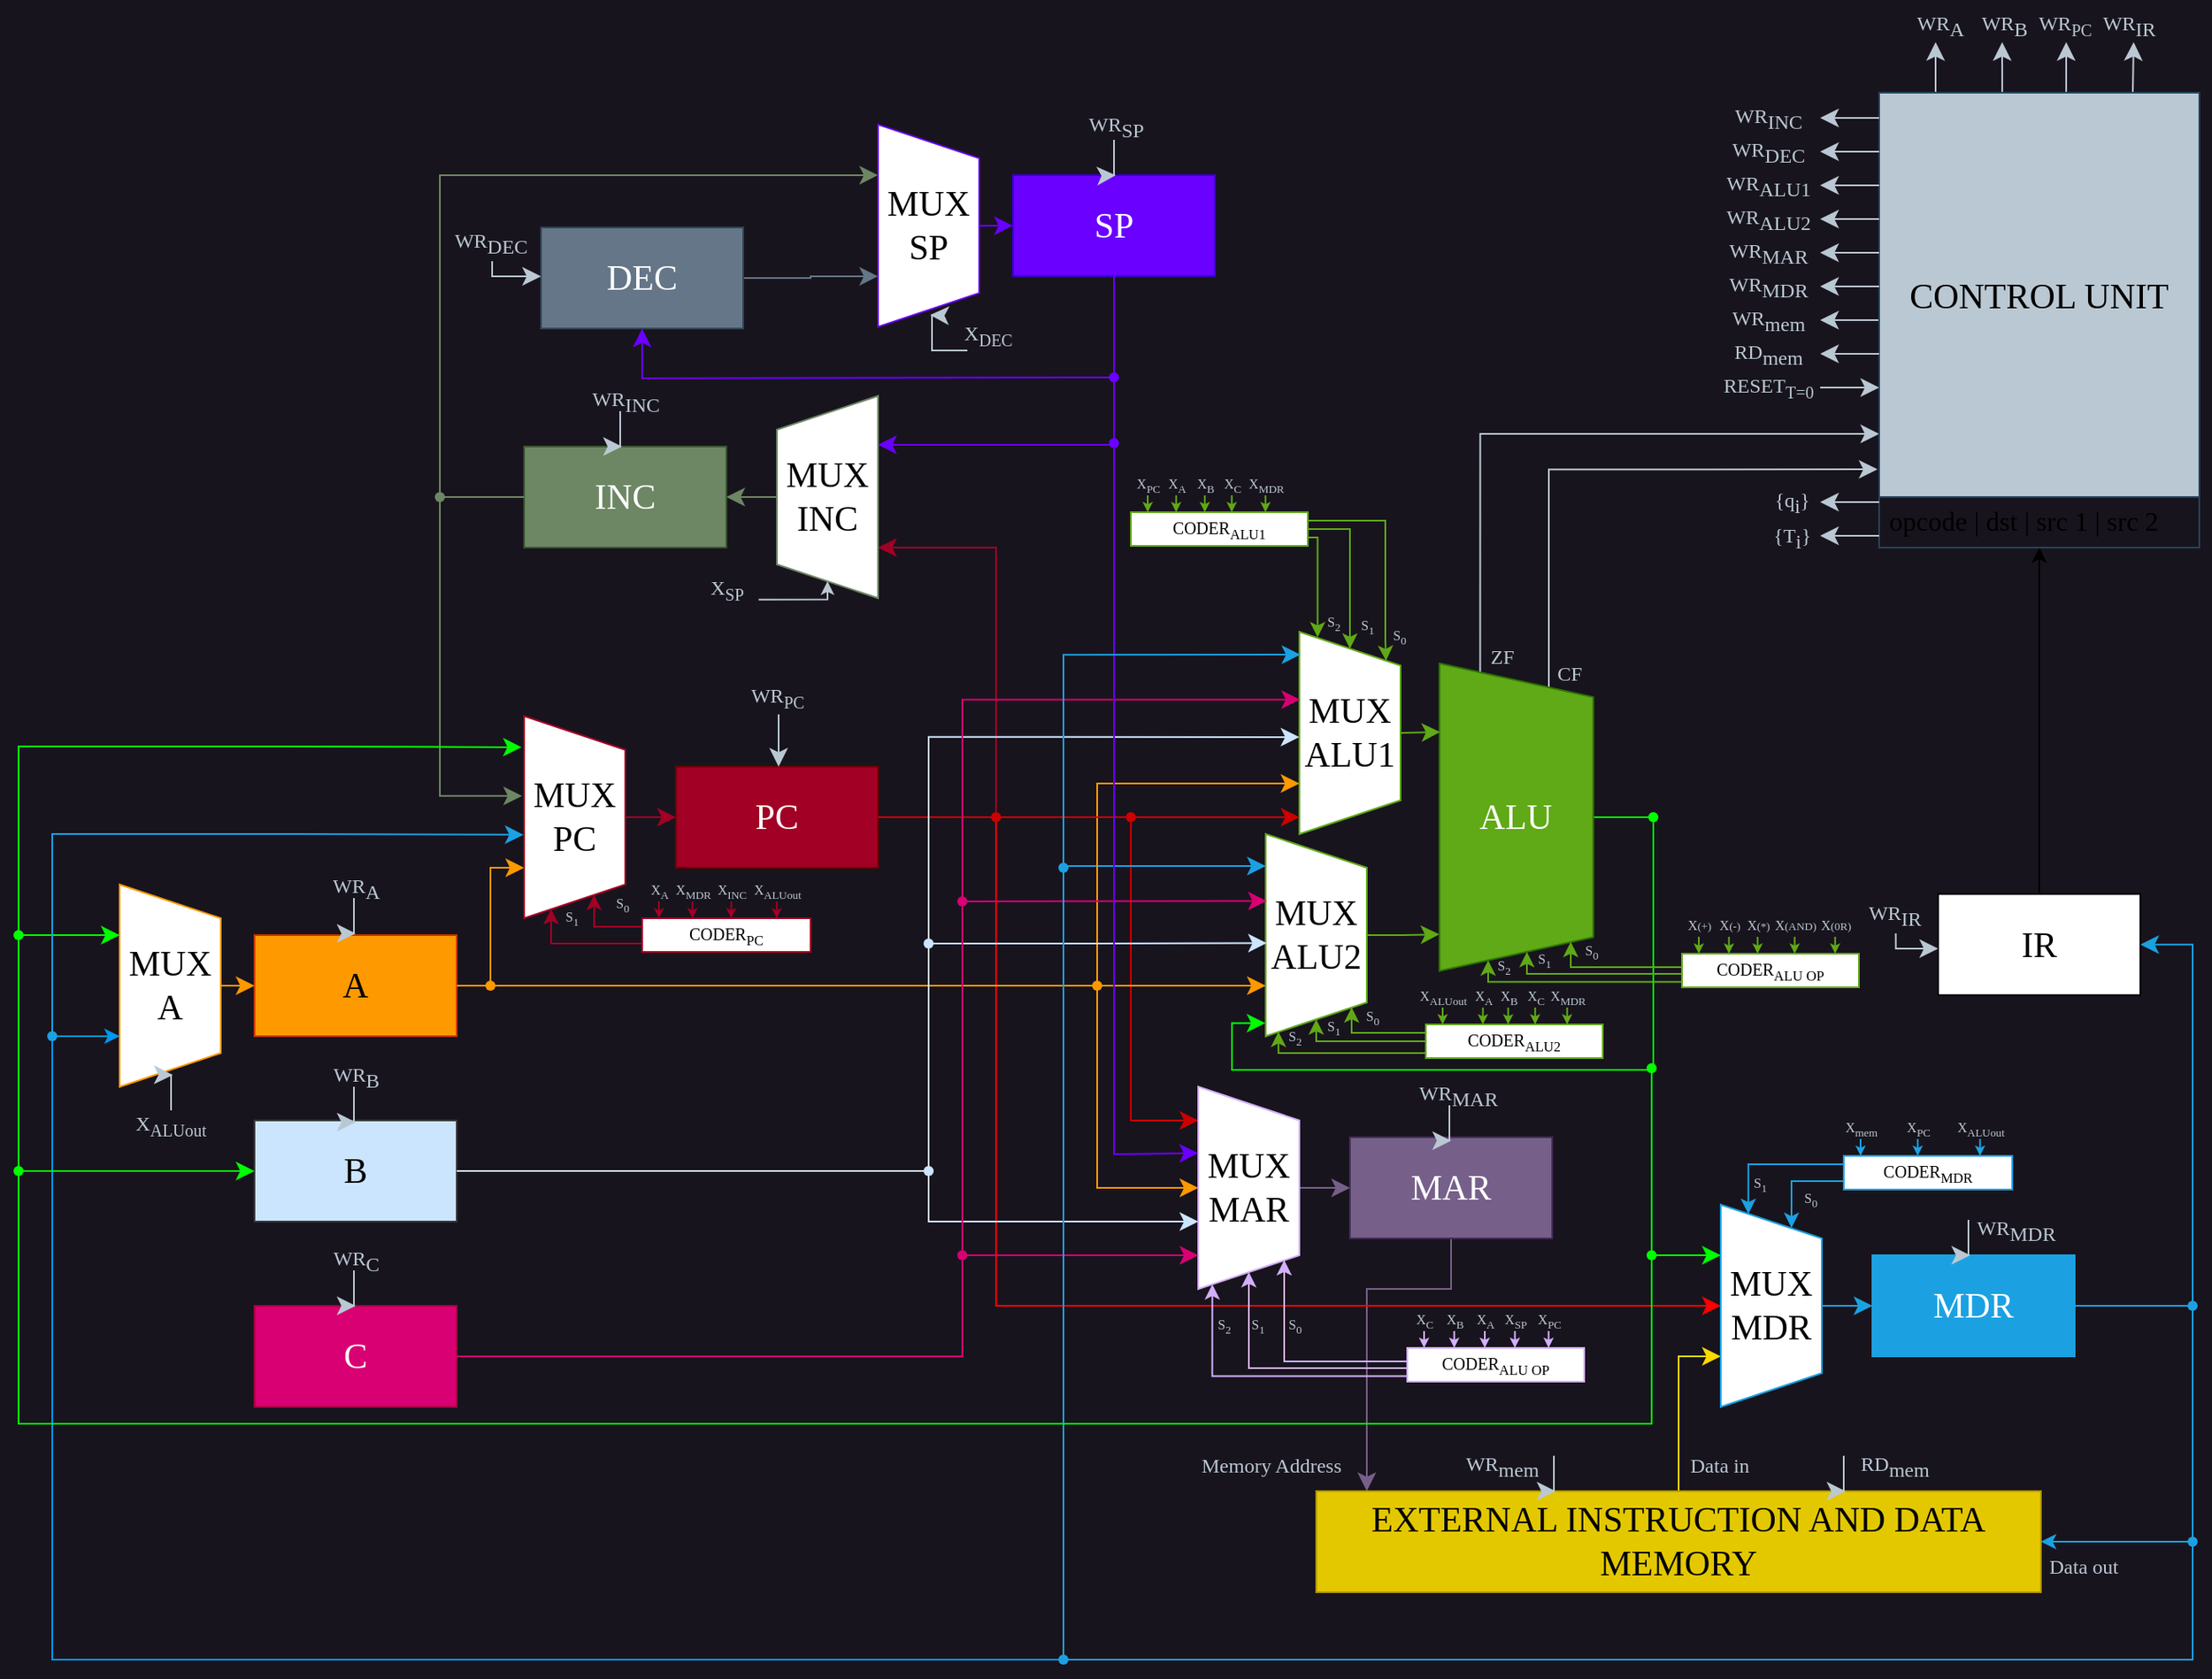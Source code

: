 <mxfile version="21.0.8" type="github">
  <diagram name="Page-1" id="Lr7xdV_DK0pyXYNZXIYV">
    <mxGraphModel dx="1500" dy="1059" grid="0" gridSize="10" guides="0" tooltips="1" connect="1" arrows="1" fold="1" page="1" pageScale="1" pageWidth="1350" pageHeight="1050" background="#18141D" math="0" shadow="0">
      <root>
        <mxCell id="0" />
        <mxCell id="1" parent="0" />
        <mxCell id="YcFo5e7i3pAqQ6xfK6MD-30" style="edgeStyle=orthogonalEdgeStyle;shape=connector;rounded=0;orthogonalLoop=1;jettySize=auto;html=1;exitX=0.5;exitY=1;exitDx=0;exitDy=0;labelBackgroundColor=default;strokeColor=#76608a;fontFamily=Helvetica;fontSize=12;fontColor=default;endArrow=classic;startSize=8;endSize=8;elbow=vertical;" parent="1" source="ucayvBUJVL6Ij2z3_t0v-1" edge="1">
          <mxGeometry relative="1" as="geometry">
            <mxPoint x="835" y="896" as="targetPoint" />
            <Array as="points">
              <mxPoint x="885" y="776" />
              <mxPoint x="835" y="776" />
              <mxPoint x="835" y="896" />
            </Array>
          </mxGeometry>
        </mxCell>
        <mxCell id="ucayvBUJVL6Ij2z3_t0v-1" value="MAR" style="rounded=0;whiteSpace=wrap;html=1;fontSize=21;fontFamily=Cambria;labelBackgroundColor=none;fillColor=#76608a;fontColor=#ffffff;strokeColor=#432D57;" parent="1" vertex="1">
          <mxGeometry x="825" y="686" width="120" height="60" as="geometry" />
        </mxCell>
        <mxCell id="ucayvBUJVL6Ij2z3_t0v-3" style="edgeStyle=orthogonalEdgeStyle;rounded=0;orthogonalLoop=1;jettySize=auto;html=1;labelBackgroundColor=none;fontColor=default;endSize=8;startSize=8;strokeColor=#CC0000;" parent="1" source="YcFo5e7i3pAqQ6xfK6MD-83" edge="1">
          <mxGeometry relative="1" as="geometry">
            <Array as="points">
              <mxPoint x="695" y="676" />
              <mxPoint x="735" y="676" />
            </Array>
            <mxPoint x="735" y="676" as="targetPoint" />
          </mxGeometry>
        </mxCell>
        <mxCell id="YcFo5e7i3pAqQ6xfK6MD-28" style="edgeStyle=orthogonalEdgeStyle;shape=connector;rounded=0;orthogonalLoop=1;jettySize=auto;html=1;entryX=0.5;entryY=1;entryDx=0;entryDy=0;labelBackgroundColor=default;strokeColor=#ff0000;fontFamily=Helvetica;fontSize=12;fontColor=default;endArrow=classic;startSize=8;endSize=8;elbow=vertical;" parent="1" source="ucayvBUJVL6Ij2z3_t0v-2" target="YcFo5e7i3pAqQ6xfK6MD-24" edge="1">
          <mxGeometry relative="1" as="geometry">
            <Array as="points">
              <mxPoint x="615" y="496" />
              <mxPoint x="615" y="786" />
            </Array>
          </mxGeometry>
        </mxCell>
        <mxCell id="ucayvBUJVL6Ij2z3_t0v-2" value="PC" style="rounded=0;whiteSpace=wrap;html=1;fontSize=21;fontFamily=Cambria;labelBackgroundColor=none;fillColor=#a20025;fontColor=#ffffff;strokeColor=#6F0000;" parent="1" vertex="1">
          <mxGeometry x="425" y="466" width="120" height="60" as="geometry" />
        </mxCell>
        <mxCell id="m3mGF3cVDRf6Q7rcO0Uu-15" style="edgeStyle=orthogonalEdgeStyle;rounded=0;orthogonalLoop=1;jettySize=auto;html=1;exitDx=0;exitDy=0;entryX=0.75;entryY=1;entryDx=0;entryDy=0;labelBackgroundColor=none;fontColor=default;fillColor=#1ba1e2;strokeColor=#0098f0;" parent="1" source="YcFo5e7i3pAqQ6xfK6MD-67" target="YcFo5e7i3pAqQ6xfK6MD-9" edge="1">
          <mxGeometry relative="1" as="geometry">
            <Array as="points">
              <mxPoint x="55" y="996" />
              <mxPoint x="55" y="626" />
            </Array>
          </mxGeometry>
        </mxCell>
        <mxCell id="m3mGF3cVDRf6Q7rcO0Uu-39" style="edgeStyle=orthogonalEdgeStyle;shape=connector;rounded=0;hachureGap=4;orthogonalLoop=1;jettySize=auto;html=1;exitDx=0;exitDy=0;entryX=1;entryY=0.5;entryDx=0;entryDy=0;labelBackgroundColor=default;strokeColor=#1ba1e2;fontFamily=Architects Daughter;fontSource=https%3A%2F%2Ffonts.googleapis.com%2Fcss%3Ffamily%3DArchitects%2BDaughter;fontSize=16;fontColor=default;endArrow=classic;" parent="1" source="9Kb6KT9W8m6MlxhNcG3I-18" target="m3mGF3cVDRf6Q7rcO0Uu-3" edge="1">
          <mxGeometry relative="1" as="geometry">
            <Array as="points">
              <mxPoint x="1325" y="786" />
              <mxPoint x="1325" y="926" />
            </Array>
          </mxGeometry>
        </mxCell>
        <mxCell id="m3mGF3cVDRf6Q7rcO0Uu-1" value="MDR" style="rounded=0;whiteSpace=wrap;html=1;fontSize=21;fontFamily=Cambria;labelBackgroundColor=none;fillColor=#1ba1e2;fontColor=#ffffff;strokeColor=#1ba1e2;" parent="1" vertex="1">
          <mxGeometry x="1135" y="756" width="120" height="60" as="geometry" />
        </mxCell>
        <mxCell id="YcFo5e7i3pAqQ6xfK6MD-31" style="edgeStyle=orthogonalEdgeStyle;shape=connector;rounded=0;orthogonalLoop=1;jettySize=auto;html=1;entryX=0.75;entryY=1;entryDx=0;entryDy=0;labelBackgroundColor=default;strokeColor=#FFD800;fontFamily=Helvetica;fontSize=12;fontColor=default;endArrow=classic;startSize=8;endSize=8;elbow=vertical;fillColor=#e3c800;" parent="1" source="m3mGF3cVDRf6Q7rcO0Uu-3" target="YcFo5e7i3pAqQ6xfK6MD-24" edge="1">
          <mxGeometry relative="1" as="geometry" />
        </mxCell>
        <mxCell id="m3mGF3cVDRf6Q7rcO0Uu-3" value="EXTERNAL INSTRUCTION AND DATA MEMORY" style="rounded=0;whiteSpace=wrap;html=1;fontSize=21;fontFamily=Cambria;labelBackgroundColor=none;fillColor=#e3c800;fontColor=#000000;strokeColor=#B09500;" parent="1" vertex="1">
          <mxGeometry x="805" y="896" width="430" height="60" as="geometry" />
        </mxCell>
        <mxCell id="m3mGF3cVDRf6Q7rcO0Uu-59" style="edgeStyle=orthogonalEdgeStyle;shape=connector;rounded=0;hachureGap=4;orthogonalLoop=1;jettySize=auto;html=1;labelBackgroundColor=default;strokeColor=default;fontFamily=Architects Daughter;fontSource=https%3A%2F%2Ffonts.googleapis.com%2Fcss%3Ffamily%3DArchitects%2BDaughter;fontSize=16;fontColor=default;endArrow=classic;" parent="1" source="m3mGF3cVDRf6Q7rcO0Uu-7" target="m3mGF3cVDRf6Q7rcO0Uu-55" edge="1">
          <mxGeometry relative="1" as="geometry" />
        </mxCell>
        <mxCell id="m3mGF3cVDRf6Q7rcO0Uu-7" value="IR" style="rounded=0;whiteSpace=wrap;html=1;fontSize=21;fontFamily=Cambria;labelBackgroundColor=none;" parent="1" vertex="1">
          <mxGeometry x="1174" y="541.63" width="120" height="60" as="geometry" />
        </mxCell>
        <mxCell id="YcFo5e7i3pAqQ6xfK6MD-38" style="edgeStyle=orthogonalEdgeStyle;shape=connector;rounded=0;orthogonalLoop=1;jettySize=auto;html=1;exitDx=0;exitDy=0;entryX=0.395;entryY=1.021;entryDx=0;entryDy=0;labelBackgroundColor=default;strokeColor=#6d8764;fontFamily=Helvetica;fontSize=12;fontColor=default;endArrow=classic;startSize=8;endSize=8;elbow=vertical;entryPerimeter=0;" parent="1" source="xbtp7WfYkMIQzA087Gdg-10" target="YcFo5e7i3pAqQ6xfK6MD-37" edge="1">
          <mxGeometry relative="1" as="geometry">
            <Array as="points">
              <mxPoint x="285" y="306" />
              <mxPoint x="285" y="483" />
            </Array>
          </mxGeometry>
        </mxCell>
        <mxCell id="m3mGF3cVDRf6Q7rcO0Uu-9" value="INC" style="rounded=0;whiteSpace=wrap;html=1;fontSize=21;fontFamily=Cambria;labelBackgroundColor=none;fillColor=#6d8764;fontColor=#ffffff;strokeColor=#3A5431;" parent="1" vertex="1">
          <mxGeometry x="335" y="276" width="120" height="60" as="geometry" />
        </mxCell>
        <mxCell id="m3mGF3cVDRf6Q7rcO0Uu-43" style="edgeStyle=orthogonalEdgeStyle;shape=connector;rounded=0;hachureGap=4;orthogonalLoop=1;jettySize=auto;html=1;exitDx=0;exitDy=0;entryX=0.75;entryY=1;entryDx=0;entryDy=0;labelBackgroundColor=default;strokeColor=#FF9900;fontFamily=Architects Daughter;fontSource=https%3A%2F%2Ffonts.googleapis.com%2Fcss%3Ffamily%3DArchitects%2BDaughter;fontSize=16;fontColor=default;endArrow=classic;endSize=8;startSize=8;fillColor=#fa6800;" parent="1" source="YcFo5e7i3pAqQ6xfK6MD-44" target="YcFo5e7i3pAqQ6xfK6MD-37" edge="1">
          <mxGeometry relative="1" as="geometry">
            <Array as="points">
              <mxPoint x="315" y="526" />
            </Array>
          </mxGeometry>
        </mxCell>
        <mxCell id="m3mGF3cVDRf6Q7rcO0Uu-12" value="A" style="rounded=0;whiteSpace=wrap;html=1;fontSize=21;fontFamily=Cambria;labelBackgroundColor=none;fillColor=#FF9900;fontColor=#000000;strokeColor=#C73500;" parent="1" vertex="1">
          <mxGeometry x="175" y="566" width="120" height="60" as="geometry" />
        </mxCell>
        <mxCell id="m3mGF3cVDRf6Q7rcO0Uu-51" style="edgeStyle=orthogonalEdgeStyle;shape=connector;rounded=0;hachureGap=4;orthogonalLoop=1;jettySize=auto;html=1;labelBackgroundColor=default;strokeColor=#cce5ff;fontFamily=Architects Daughter;fontSource=https%3A%2F%2Ffonts.googleapis.com%2Fcss%3Ffamily%3DArchitects%2BDaughter;fontSize=16;fontColor=default;endArrow=classic;endSize=8;startSize=8;" parent="1" edge="1">
          <mxGeometry relative="1" as="geometry">
            <mxPoint x="575" y="706" as="sourcePoint" />
            <Array as="points">
              <mxPoint x="575" y="706" />
              <mxPoint x="575" y="746" />
            </Array>
            <mxPoint x="735" y="736" as="targetPoint" />
          </mxGeometry>
        </mxCell>
        <mxCell id="m3mGF3cVDRf6Q7rcO0Uu-13" value="&lt;font color=&quot;#000000&quot;&gt;B&lt;/font&gt;" style="rounded=0;whiteSpace=wrap;html=1;fontSize=21;fontFamily=Cambria;labelBackgroundColor=none;fillColor=#cce5ff;strokeColor=#36393d;" parent="1" vertex="1">
          <mxGeometry x="175" y="676" width="120" height="60" as="geometry" />
        </mxCell>
        <mxCell id="m3mGF3cVDRf6Q7rcO0Uu-14" value="C" style="rounded=0;whiteSpace=wrap;html=1;fontSize=21;fontFamily=Cambria;labelBackgroundColor=none;fillColor=#d80073;strokeColor=#A50040;fontColor=#ffffff;" parent="1" vertex="1">
          <mxGeometry x="175" y="786" width="120" height="60" as="geometry" />
        </mxCell>
        <mxCell id="YcFo5e7i3pAqQ6xfK6MD-6" style="edgeStyle=orthogonalEdgeStyle;shape=connector;rounded=0;orthogonalLoop=1;jettySize=auto;html=1;exitDx=0;exitDy=0;labelBackgroundColor=default;strokeColor=#00FF00;fontFamily=Helvetica;fontSize=12;fontColor=default;endArrow=classic;startSize=8;endSize=8;elbow=vertical;entryX=0.25;entryY=1;entryDx=0;entryDy=0;" parent="1" source="9Kb6KT9W8m6MlxhNcG3I-71" target="YcFo5e7i3pAqQ6xfK6MD-24" edge="1">
          <mxGeometry relative="1" as="geometry">
            <mxPoint x="1075" y="766" as="targetPoint" />
            <Array as="points">
              <mxPoint x="1005" y="756" />
            </Array>
          </mxGeometry>
        </mxCell>
        <mxCell id="YcFo5e7i3pAqQ6xfK6MD-62" style="edgeStyle=orthogonalEdgeStyle;shape=connector;rounded=0;hachureGap=4;orthogonalLoop=1;jettySize=auto;html=1;exitX=0.5;exitY=0;exitDx=0;exitDy=0;labelBackgroundColor=default;strokeColor=#00FF00;fontFamily=Architects Daughter;fontSource=https%3A%2F%2Ffonts.googleapis.com%2Fcss%3Ffamily%3DArchitects%2BDaughter;fontSize=16;fontColor=default;endArrow=none;startSize=8;endSize=8;endFill=0;" parent="1" source="m3mGF3cVDRf6Q7rcO0Uu-18" edge="1">
          <mxGeometry relative="1" as="geometry">
            <mxPoint x="1005" y="496.348" as="targetPoint" />
          </mxGeometry>
        </mxCell>
        <mxCell id="xbtp7WfYkMIQzA087Gdg-71" style="edgeStyle=orthogonalEdgeStyle;shape=connector;rounded=0;orthogonalLoop=1;jettySize=auto;html=1;exitX=0;exitY=0.25;exitDx=0;exitDy=0;entryX=-0.005;entryY=0.828;entryDx=0;entryDy=0;entryPerimeter=0;labelBackgroundColor=default;strokeColor=#bac8d3;fontFamily=Helvetica;fontSize=12;fontColor=#bac8d3;endArrow=classic;startSize=8;endSize=8;" parent="1" source="m3mGF3cVDRf6Q7rcO0Uu-18" target="m3mGF3cVDRf6Q7rcO0Uu-55" edge="1">
          <mxGeometry relative="1" as="geometry">
            <Array as="points">
              <mxPoint x="943" y="290" />
            </Array>
          </mxGeometry>
        </mxCell>
        <mxCell id="xbtp7WfYkMIQzA087Gdg-75" style="edgeStyle=orthogonalEdgeStyle;shape=connector;rounded=0;orthogonalLoop=1;jettySize=auto;html=1;exitX=0;exitY=0.75;exitDx=0;exitDy=0;entryX=0;entryY=0.75;entryDx=0;entryDy=0;labelBackgroundColor=default;strokeColor=#bac8d3;fontFamily=Helvetica;fontSize=12;fontColor=#bac8d3;endArrow=classic;startSize=8;endSize=8;" parent="1" source="m3mGF3cVDRf6Q7rcO0Uu-18" target="m3mGF3cVDRf6Q7rcO0Uu-55" edge="1">
          <mxGeometry relative="1" as="geometry">
            <Array as="points">
              <mxPoint x="902" y="268" />
            </Array>
          </mxGeometry>
        </mxCell>
        <mxCell id="m3mGF3cVDRf6Q7rcO0Uu-18" value="&lt;font style=&quot;font-size: 21px;&quot; face=&quot;Cambria&quot;&gt;ALU&lt;br&gt;&lt;/font&gt;" style="shape=trapezoid;perimeter=trapezoidPerimeter;whiteSpace=wrap;html=1;fixedSize=1;rotation=90;verticalAlign=middle;horizontal=0;labelBackgroundColor=none;fillColor=#60a917;strokeColor=#2D7600;fontColor=#ffffff;" parent="1" vertex="1">
          <mxGeometry x="832.5" y="450.38" width="182.5" height="91.25" as="geometry" />
        </mxCell>
        <mxCell id="m3mGF3cVDRf6Q7rcO0Uu-32" value="SP" style="rounded=0;whiteSpace=wrap;html=1;fontSize=21;fontFamily=Cambria;labelBackgroundColor=none;fillColor=#6a00ff;fontColor=#ffffff;strokeColor=#3700CC;" parent="1" vertex="1">
          <mxGeometry x="625" y="114.95" width="120" height="60" as="geometry" />
        </mxCell>
        <mxCell id="xbtp7WfYkMIQzA087Gdg-16" style="edgeStyle=orthogonalEdgeStyle;shape=connector;rounded=0;orthogonalLoop=1;jettySize=auto;html=1;entryX=0.75;entryY=1;entryDx=0;entryDy=0;labelBackgroundColor=default;strokeColor=#647687;fontFamily=Helvetica;fontSize=12;fontColor=default;endArrow=classic;startSize=8;endSize=8;" parent="1" source="m3mGF3cVDRf6Q7rcO0Uu-52" target="xbtp7WfYkMIQzA087Gdg-14" edge="1">
          <mxGeometry relative="1" as="geometry" />
        </mxCell>
        <mxCell id="m3mGF3cVDRf6Q7rcO0Uu-52" value="DEC" style="rounded=0;whiteSpace=wrap;html=1;fontSize=21;fontFamily=Cambria;labelBackgroundColor=none;fillColor=#647687;fontColor=#ffffff;strokeColor=#314354;" parent="1" vertex="1">
          <mxGeometry x="345" y="146" width="120" height="60" as="geometry" />
        </mxCell>
        <mxCell id="xbtp7WfYkMIQzA087Gdg-23" style="edgeStyle=orthogonalEdgeStyle;shape=connector;rounded=0;orthogonalLoop=1;jettySize=auto;html=1;exitX=0.416;exitY=0.005;exitDx=0;exitDy=0;labelBackgroundColor=default;strokeColor=#bac8d3;fontFamily=Helvetica;fontSize=12;fontColor=#bac8d3;endArrow=classic;startSize=8;endSize=8;exitPerimeter=0;" parent="1" edge="1">
          <mxGeometry relative="1" as="geometry">
            <mxPoint x="1212" y="36" as="targetPoint" />
            <mxPoint x="1212.04" y="67.35" as="sourcePoint" />
          </mxGeometry>
        </mxCell>
        <mxCell id="xbtp7WfYkMIQzA087Gdg-24" style="edgeStyle=orthogonalEdgeStyle;shape=connector;rounded=0;orthogonalLoop=1;jettySize=auto;html=1;labelBackgroundColor=default;strokeColor=#bac8d3;fontFamily=Helvetica;fontSize=12;fontColor=#bac8d3;endArrow=classic;startSize=8;endSize=8;exitX=0.584;exitY=0.005;exitDx=0;exitDy=0;exitPerimeter=0;" parent="1" source="m3mGF3cVDRf6Q7rcO0Uu-55" edge="1">
          <mxGeometry relative="1" as="geometry">
            <mxPoint x="1250" y="36" as="targetPoint" />
            <mxPoint x="1254" y="66" as="sourcePoint" />
          </mxGeometry>
        </mxCell>
        <mxCell id="xbtp7WfYkMIQzA087Gdg-25" style="edgeStyle=orthogonalEdgeStyle;shape=connector;rounded=0;orthogonalLoop=1;jettySize=auto;html=1;exitX=0.75;exitY=0;exitDx=0;exitDy=0;labelBackgroundColor=default;strokeColor=#bac8d3;fontFamily=Helvetica;fontSize=12;fontColor=#bac8d3;endArrow=classic;startSize=8;endSize=8;" parent="1" edge="1">
          <mxGeometry relative="1" as="geometry">
            <mxPoint x="1290" y="36" as="targetPoint" />
            <mxPoint x="1289.5" y="66" as="sourcePoint" />
          </mxGeometry>
        </mxCell>
        <mxCell id="xbtp7WfYkMIQzA087Gdg-27" style="edgeStyle=orthogonalEdgeStyle;shape=connector;rounded=0;orthogonalLoop=1;jettySize=auto;html=1;labelBackgroundColor=default;strokeColor=#bac8d3;fontFamily=Helvetica;fontSize=12;fontColor=#bac8d3;endArrow=classic;startSize=8;endSize=8;exitX=0.25;exitY=0;exitDx=0;exitDy=0;" parent="1" edge="1">
          <mxGeometry relative="1" as="geometry">
            <mxPoint x="1173" y="36" as="targetPoint" />
            <mxPoint x="1172.5" y="66" as="sourcePoint" />
            <Array as="points">
              <mxPoint x="1173" y="36" />
            </Array>
          </mxGeometry>
        </mxCell>
        <mxCell id="xbtp7WfYkMIQzA087Gdg-51" style="edgeStyle=orthogonalEdgeStyle;shape=connector;rounded=0;orthogonalLoop=1;jettySize=auto;html=1;exitX=0;exitY=0.5;exitDx=0;exitDy=0;labelBackgroundColor=default;strokeColor=#bac8d3;fontFamily=Helvetica;fontSize=12;fontColor=#bac8d3;endArrow=classic;startSize=8;endSize=8;" parent="1" source="m3mGF3cVDRf6Q7rcO0Uu-55" edge="1">
          <mxGeometry relative="1" as="geometry">
            <mxPoint x="1104" y="201" as="targetPoint" />
          </mxGeometry>
        </mxCell>
        <mxCell id="m3mGF3cVDRf6Q7rcO0Uu-55" value="&lt;font color=&quot;#000000&quot; style=&quot;font-size: 21px;&quot;&gt;CONTROL UNIT&lt;/font&gt;" style="swimlane;fontStyle=0;childLayout=stackLayout;horizontal=1;startSize=240;horizontalStack=0;resizeParent=1;resizeParentMax=0;resizeLast=0;collapsible=1;marginBottom=0;whiteSpace=wrap;html=1;hachureGap=4;fontFamily=Cambria;fontSize=23;fillColor=#bac8d3;strokeColor=#23445d;" parent="1" vertex="1">
          <mxGeometry x="1139" y="66" width="190" height="270" as="geometry">
            <mxRectangle x="1660" y="250" width="180" height="100" as="alternateBounds" />
          </mxGeometry>
        </mxCell>
        <mxCell id="m3mGF3cVDRf6Q7rcO0Uu-56" value="&lt;font face=&quot;Cambria&quot;&gt;opcode | dst | src 1 | src 2&lt;/font&gt;" style="text;strokeColor=none;fillColor=none;align=left;verticalAlign=middle;spacingLeft=4;spacingRight=4;overflow=hidden;points=[[0,0.5],[1,0.5]];portConstraint=eastwest;rotatable=0;whiteSpace=wrap;html=1;fontSize=16;fontFamily=Architects Daughter;fontColor=default;" parent="m3mGF3cVDRf6Q7rcO0Uu-55" vertex="1">
          <mxGeometry y="240" width="190" height="30" as="geometry" />
        </mxCell>
        <mxCell id="YcFo5e7i3pAqQ6xfK6MD-11" style="edgeStyle=orthogonalEdgeStyle;shape=connector;rounded=0;orthogonalLoop=1;jettySize=auto;html=1;exitX=0.5;exitY=0;exitDx=0;exitDy=0;entryX=0;entryY=0.5;entryDx=0;entryDy=0;labelBackgroundColor=default;strokeColor=#ff9900;fontFamily=Helvetica;fontSize=12;fontColor=default;endArrow=classic;startSize=8;endSize=8;elbow=vertical;" parent="1" source="YcFo5e7i3pAqQ6xfK6MD-9" target="m3mGF3cVDRf6Q7rcO0Uu-12" edge="1">
          <mxGeometry relative="1" as="geometry" />
        </mxCell>
        <mxCell id="YcFo5e7i3pAqQ6xfK6MD-9" value="&lt;font style=&quot;font-size: 21px;&quot; face=&quot;Cambria&quot;&gt;MUX&lt;br&gt;A&lt;br&gt;&lt;/font&gt;" style="shape=trapezoid;perimeter=trapezoidPerimeter;whiteSpace=wrap;html=1;fixedSize=1;fontFamily=Helvetica;fontSize=12;fontColor=default;rotation=90;horizontal=0;strokeColor=#FF9900;" parent="1" vertex="1">
          <mxGeometry x="65" y="566" width="120" height="60" as="geometry" />
        </mxCell>
        <mxCell id="YcFo5e7i3pAqQ6xfK6MD-21" value="" style="shape=waypoint;sketch=0;size=6;pointerEvents=1;points=[];fillColor=#00FF00;resizable=0;rotatable=0;perimeter=centerPerimeter;snapToPoint=1;fontFamily=Helvetica;fontSize=12;fontColor=#ffffff;strokeColor=#00FF00;" parent="1" vertex="1">
          <mxGeometry x="995" y="486" width="20" height="20" as="geometry" />
        </mxCell>
        <mxCell id="YcFo5e7i3pAqQ6xfK6MD-25" style="edgeStyle=orthogonalEdgeStyle;shape=connector;rounded=0;orthogonalLoop=1;jettySize=auto;html=1;exitX=0.5;exitY=0;exitDx=0;exitDy=0;entryX=0;entryY=0.5;entryDx=0;entryDy=0;labelBackgroundColor=default;strokeColor=#1ba1e2;fontFamily=Helvetica;fontSize=12;fontColor=default;endArrow=classic;startSize=8;endSize=8;elbow=vertical;" parent="1" source="YcFo5e7i3pAqQ6xfK6MD-24" target="m3mGF3cVDRf6Q7rcO0Uu-1" edge="1">
          <mxGeometry relative="1" as="geometry" />
        </mxCell>
        <mxCell id="YcFo5e7i3pAqQ6xfK6MD-24" value="&lt;font style=&quot;font-size: 21px;&quot; face=&quot;Cambria&quot;&gt;MUX&lt;br&gt;MDR&lt;br&gt;&lt;/font&gt;" style="shape=trapezoid;perimeter=trapezoidPerimeter;whiteSpace=wrap;html=1;fixedSize=1;fontFamily=Helvetica;fontSize=12;fontColor=default;rotation=90;horizontal=0;gradientColor=none;shadow=0;perimeterSpacing=0;strokeColor=#1ba1e2;" parent="1" vertex="1">
          <mxGeometry x="1015" y="756" width="120" height="60" as="geometry" />
        </mxCell>
        <mxCell id="YcFo5e7i3pAqQ6xfK6MD-27" value="" style="edgeStyle=orthogonalEdgeStyle;shape=connector;rounded=0;orthogonalLoop=1;jettySize=auto;html=1;exitDx=0;exitDy=0;labelBackgroundColor=default;strokeColor=#00FF00;fontFamily=Helvetica;fontSize=12;fontColor=default;endArrow=none;startSize=8;endSize=8;elbow=vertical;entryDx=0;entryDy=0;endFill=0;" parent="1" source="YcFo5e7i3pAqQ6xfK6MD-21" target="YcFo5e7i3pAqQ6xfK6MD-26" edge="1">
          <mxGeometry relative="1" as="geometry">
            <mxPoint x="1005" y="496" as="sourcePoint" />
            <mxPoint x="1045" y="756" as="targetPoint" />
            <Array as="points">
              <mxPoint x="1005" y="566" />
              <mxPoint x="1005" y="566" />
            </Array>
          </mxGeometry>
        </mxCell>
        <mxCell id="YcFo5e7i3pAqQ6xfK6MD-82" style="edgeStyle=orthogonalEdgeStyle;shape=connector;rounded=0;hachureGap=4;orthogonalLoop=1;jettySize=auto;html=1;entryX=0.935;entryY=1.003;entryDx=0;entryDy=0;entryPerimeter=0;labelBackgroundColor=default;strokeColor=#00FF00;fontFamily=Architects Daughter;fontSource=https%3A%2F%2Ffonts.googleapis.com%2Fcss%3Ffamily%3DArchitects%2BDaughter;fontSize=16;fontColor=default;endArrow=classic;startSize=8;endSize=8;" parent="1" source="YcFo5e7i3pAqQ6xfK6MD-26" target="YcFo5e7i3pAqQ6xfK6MD-59" edge="1">
          <mxGeometry relative="1" as="geometry">
            <Array as="points">
              <mxPoint x="1005" y="645" />
              <mxPoint x="1005" y="646" />
              <mxPoint x="755" y="646" />
              <mxPoint x="755" y="618" />
            </Array>
          </mxGeometry>
        </mxCell>
        <mxCell id="YcFo5e7i3pAqQ6xfK6MD-26" value="" style="shape=waypoint;sketch=0;size=6;pointerEvents=1;points=[];fillColor=#00FF00;resizable=0;rotatable=0;perimeter=centerPerimeter;snapToPoint=1;fontFamily=Helvetica;fontSize=12;fontColor=#ffffff;strokeColor=#00FF00;" parent="1" vertex="1">
          <mxGeometry x="994" y="635" width="20" height="20" as="geometry" />
        </mxCell>
        <mxCell id="YcFo5e7i3pAqQ6xfK6MD-39" style="edgeStyle=orthogonalEdgeStyle;shape=connector;rounded=0;orthogonalLoop=1;jettySize=auto;html=1;exitX=0.5;exitY=0;exitDx=0;exitDy=0;entryX=0;entryY=0.5;entryDx=0;entryDy=0;labelBackgroundColor=default;strokeColor=#a20025;fontFamily=Helvetica;fontSize=12;fontColor=default;endArrow=classic;startSize=8;endSize=8;elbow=vertical;" parent="1" source="YcFo5e7i3pAqQ6xfK6MD-37" target="ucayvBUJVL6Ij2z3_t0v-2" edge="1">
          <mxGeometry relative="1" as="geometry" />
        </mxCell>
        <mxCell id="YcFo5e7i3pAqQ6xfK6MD-37" value="&lt;font style=&quot;font-size: 21px;&quot; face=&quot;Cambria&quot;&gt;MUX&lt;br&gt;PC&lt;br&gt;&lt;/font&gt;" style="shape=trapezoid;perimeter=trapezoidPerimeter;whiteSpace=wrap;html=1;fixedSize=1;fontFamily=Helvetica;fontSize=12;fontColor=default;rotation=90;horizontal=0;strokeColor=#a20025;" parent="1" vertex="1">
          <mxGeometry x="305" y="466" width="120" height="60" as="geometry" />
        </mxCell>
        <mxCell id="YcFo5e7i3pAqQ6xfK6MD-45" value="" style="edgeStyle=orthogonalEdgeStyle;shape=connector;rounded=0;hachureGap=4;orthogonalLoop=1;jettySize=auto;html=1;exitX=1;exitY=0.5;exitDx=0;exitDy=0;entryDx=0;entryDy=0;labelBackgroundColor=default;strokeColor=#FF9900;fontFamily=Architects Daughter;fontSource=https%3A%2F%2Ffonts.googleapis.com%2Fcss%3Ffamily%3DArchitects%2BDaughter;fontSize=16;fontColor=default;endArrow=none;endSize=8;startSize=8;fillColor=#fa6800;endFill=0;" parent="1" source="m3mGF3cVDRf6Q7rcO0Uu-12" target="YcFo5e7i3pAqQ6xfK6MD-44" edge="1">
          <mxGeometry relative="1" as="geometry">
            <mxPoint x="295" y="596" as="sourcePoint" />
            <mxPoint x="335" y="526" as="targetPoint" />
            <Array as="points">
              <mxPoint x="315" y="596" />
            </Array>
          </mxGeometry>
        </mxCell>
        <mxCell id="YcFo5e7i3pAqQ6xfK6MD-52" style="edgeStyle=orthogonalEdgeStyle;shape=connector;rounded=0;hachureGap=4;orthogonalLoop=1;jettySize=auto;html=1;entryX=0.5;entryY=1;entryDx=0;entryDy=0;labelBackgroundColor=default;strokeColor=#FF9900;fontFamily=Architects Daughter;fontSource=https%3A%2F%2Ffonts.googleapis.com%2Fcss%3Ffamily%3DArchitects%2BDaughter;fontSize=16;fontColor=default;endArrow=classic;startSize=8;endSize=8;" parent="1" source="YcFo5e7i3pAqQ6xfK6MD-70" target="YcFo5e7i3pAqQ6xfK6MD-47" edge="1">
          <mxGeometry relative="1" as="geometry">
            <Array as="points">
              <mxPoint x="675" y="596" />
              <mxPoint x="675" y="716" />
            </Array>
          </mxGeometry>
        </mxCell>
        <mxCell id="YcFo5e7i3pAqQ6xfK6MD-44" value="" style="shape=waypoint;sketch=0;size=6;pointerEvents=1;points=[];fillColor=none;resizable=0;rotatable=0;perimeter=centerPerimeter;snapToPoint=1;fontFamily=Helvetica;fontSize=12;fontColor=#FF4400;strokeColor=#FF9900;" parent="1" vertex="1">
          <mxGeometry x="305" y="586" width="20" height="20" as="geometry" />
        </mxCell>
        <mxCell id="YcFo5e7i3pAqQ6xfK6MD-53" style="edgeStyle=orthogonalEdgeStyle;shape=connector;rounded=0;hachureGap=4;orthogonalLoop=1;jettySize=auto;html=1;exitX=0.5;exitY=0;exitDx=0;exitDy=0;entryX=0;entryY=0.5;entryDx=0;entryDy=0;labelBackgroundColor=default;strokeColor=#76608a;fontFamily=Architects Daughter;fontSource=https%3A%2F%2Ffonts.googleapis.com%2Fcss%3Ffamily%3DArchitects%2BDaughter;fontSize=16;fontColor=default;endArrow=classic;startSize=8;endSize=8;" parent="1" source="YcFo5e7i3pAqQ6xfK6MD-47" target="ucayvBUJVL6Ij2z3_t0v-1" edge="1">
          <mxGeometry relative="1" as="geometry" />
        </mxCell>
        <mxCell id="YcFo5e7i3pAqQ6xfK6MD-47" value="&lt;font style=&quot;font-size: 21px;&quot; face=&quot;Cambria&quot;&gt;MUX&lt;br&gt;MAR&lt;br&gt;&lt;/font&gt;" style="shape=trapezoid;perimeter=trapezoidPerimeter;whiteSpace=wrap;html=1;fixedSize=1;fontFamily=Helvetica;fontSize=12;fontColor=default;rotation=90;horizontal=0;strokeColor=#d3b0ff;" parent="1" vertex="1">
          <mxGeometry x="705" y="686" width="120" height="60" as="geometry" />
        </mxCell>
        <mxCell id="YcFo5e7i3pAqQ6xfK6MD-56" value="" style="edgeStyle=orthogonalEdgeStyle;rounded=0;orthogonalLoop=1;jettySize=auto;html=1;entryDx=0;entryDy=0;labelBackgroundColor=none;fontColor=default;endSize=8;startSize=8;strokeColor=#CC0000;endArrow=none;endFill=0;" parent="1" source="ucayvBUJVL6Ij2z3_t0v-2" target="YcFo5e7i3pAqQ6xfK6MD-55" edge="1">
          <mxGeometry relative="1" as="geometry">
            <mxPoint x="545" y="496" as="sourcePoint" />
            <mxPoint x="735" y="686" as="targetPoint" />
            <Array as="points" />
          </mxGeometry>
        </mxCell>
        <mxCell id="xbtp7WfYkMIQzA087Gdg-13" style="edgeStyle=orthogonalEdgeStyle;shape=connector;rounded=0;orthogonalLoop=1;jettySize=auto;html=1;entryX=0.75;entryY=0;entryDx=0;entryDy=0;labelBackgroundColor=default;strokeColor=#a20025;fontFamily=Helvetica;fontSize=12;fontColor=default;endArrow=classic;startSize=8;endSize=8;" parent="1" source="YcFo5e7i3pAqQ6xfK6MD-55" target="xbtp7WfYkMIQzA087Gdg-3" edge="1">
          <mxGeometry relative="1" as="geometry">
            <Array as="points">
              <mxPoint x="615" y="336" />
            </Array>
          </mxGeometry>
        </mxCell>
        <mxCell id="YcFo5e7i3pAqQ6xfK6MD-55" value="" style="shape=waypoint;sketch=0;size=6;pointerEvents=1;points=[];fillColor=none;resizable=0;rotatable=0;perimeter=centerPerimeter;snapToPoint=1;fontFamily=Architects Daughter;fontSource=https%3A%2F%2Ffonts.googleapis.com%2Fcss%3Ffamily%3DArchitects%2BDaughter;fontSize=16;fontColor=default;strokeColor=#CC0000;" parent="1" vertex="1">
          <mxGeometry x="605" y="486" width="20" height="20" as="geometry" />
        </mxCell>
        <mxCell id="xbtp7WfYkMIQzA087Gdg-5" style="edgeStyle=none;curved=1;rounded=0;orthogonalLoop=1;jettySize=auto;html=1;exitX=0.5;exitY=0;exitDx=0;exitDy=0;fontSize=12;startSize=8;endSize=8;strokeColor=#60a917;entryX=0.223;entryY=0.995;entryDx=0;entryDy=0;entryPerimeter=0;" parent="1" source="YcFo5e7i3pAqQ6xfK6MD-57" edge="1" target="m3mGF3cVDRf6Q7rcO0Uu-18">
          <mxGeometry relative="1" as="geometry">
            <mxPoint x="875" y="446" as="targetPoint" />
          </mxGeometry>
        </mxCell>
        <mxCell id="YcFo5e7i3pAqQ6xfK6MD-57" value="&lt;font style=&quot;font-size: 21px;&quot; face=&quot;Cambria&quot;&gt;MUX&lt;br&gt;ALU1&lt;br&gt;&lt;/font&gt;" style="shape=trapezoid;perimeter=trapezoidPerimeter;whiteSpace=wrap;html=1;fixedSize=1;fontFamily=Helvetica;fontSize=12;fontColor=default;rotation=90;horizontal=0;strokeColor=#60a917;" parent="1" vertex="1">
          <mxGeometry x="765" y="416" width="120" height="60" as="geometry" />
        </mxCell>
        <mxCell id="YcFo5e7i3pAqQ6xfK6MD-66" style="edgeStyle=orthogonalEdgeStyle;shape=connector;rounded=0;hachureGap=4;orthogonalLoop=1;jettySize=auto;html=1;exitX=0.5;exitY=0;exitDx=0;exitDy=0;labelBackgroundColor=default;strokeColor=#60a917;fontFamily=Architects Daughter;fontSource=https%3A%2F%2Ffonts.googleapis.com%2Fcss%3Ffamily%3DArchitects%2BDaughter;fontSize=16;fontColor=default;endArrow=classic;startSize=8;endSize=8;entryX=0.881;entryY=1.001;entryDx=0;entryDy=0;entryPerimeter=0;" parent="1" source="YcFo5e7i3pAqQ6xfK6MD-59" edge="1" target="m3mGF3cVDRf6Q7rcO0Uu-18">
          <mxGeometry relative="1" as="geometry">
            <mxPoint x="875" y="565.913" as="targetPoint" />
          </mxGeometry>
        </mxCell>
        <mxCell id="YcFo5e7i3pAqQ6xfK6MD-59" value="&lt;font style=&quot;font-size: 21px;&quot; face=&quot;Cambria&quot;&gt;MUX&lt;br&gt;ALU2&lt;br&gt;&lt;/font&gt;" style="shape=trapezoid;perimeter=trapezoidPerimeter;whiteSpace=wrap;html=1;fixedSize=1;fontFamily=Helvetica;fontSize=12;fontColor=default;rotation=90;horizontal=0;strokeColor=#60a917;" parent="1" vertex="1">
          <mxGeometry x="745" y="536" width="120" height="60" as="geometry" />
        </mxCell>
        <mxCell id="YcFo5e7i3pAqQ6xfK6MD-69" style="edgeStyle=orthogonalEdgeStyle;shape=connector;rounded=0;hachureGap=4;orthogonalLoop=1;jettySize=auto;html=1;entryX=0.5;entryY=1;entryDx=0;entryDy=0;labelBackgroundColor=default;strokeColor=#1ba1e2;fontFamily=Architects Daughter;fontSource=https%3A%2F%2Ffonts.googleapis.com%2Fcss%3Ffamily%3DArchitects%2BDaughter;fontSize=16;fontColor=default;endArrow=classic;startSize=8;endSize=8;" parent="1" source="YcFo5e7i3pAqQ6xfK6MD-89" edge="1">
          <mxGeometry relative="1" as="geometry">
            <Array as="points">
              <mxPoint x="655" y="525" />
            </Array>
            <mxPoint x="655" y="525" as="sourcePoint" />
            <mxPoint x="775" y="525" as="targetPoint" />
          </mxGeometry>
        </mxCell>
        <mxCell id="xbtp7WfYkMIQzA087Gdg-21" style="edgeStyle=orthogonalEdgeStyle;shape=connector;rounded=0;orthogonalLoop=1;jettySize=auto;html=1;entryX=0.433;entryY=0.783;entryDx=0;entryDy=0;entryPerimeter=0;labelBackgroundColor=default;strokeColor=#1ba1e2;fontFamily=Helvetica;fontSize=12;fontColor=default;endArrow=none;startSize=8;endSize=8;endFill=0;" parent="1" source="YcFo5e7i3pAqQ6xfK6MD-67" target="YcFo5e7i3pAqQ6xfK6MD-87" edge="1">
          <mxGeometry relative="1" as="geometry" />
        </mxCell>
        <mxCell id="YcFo5e7i3pAqQ6xfK6MD-67" value="" style="shape=waypoint;sketch=0;size=6;pointerEvents=1;points=[];fillColor=none;resizable=0;rotatable=0;perimeter=centerPerimeter;snapToPoint=1;fontFamily=Architects Daughter;fontSource=https%3A%2F%2Ffonts.googleapis.com%2Fcss%3Ffamily%3DArchitects%2BDaughter;fontSize=16;fontColor=default;strokeColor=#1ba1e2;" parent="1" vertex="1">
          <mxGeometry x="645" y="986" width="20" height="20" as="geometry" />
        </mxCell>
        <mxCell id="YcFo5e7i3pAqQ6xfK6MD-71" value="" style="edgeStyle=orthogonalEdgeStyle;shape=connector;rounded=0;hachureGap=4;orthogonalLoop=1;jettySize=auto;html=1;entryDx=0;entryDy=0;labelBackgroundColor=default;strokeColor=#FF9900;fontFamily=Architects Daughter;fontSource=https%3A%2F%2Ffonts.googleapis.com%2Fcss%3Ffamily%3DArchitects%2BDaughter;fontSize=16;fontColor=default;endArrow=none;startSize=8;endSize=8;endFill=0;" parent="1" source="YcFo5e7i3pAqQ6xfK6MD-44" target="YcFo5e7i3pAqQ6xfK6MD-70" edge="1">
          <mxGeometry relative="1" as="geometry">
            <mxPoint x="315" y="596" as="sourcePoint" />
            <mxPoint x="735" y="716" as="targetPoint" />
            <Array as="points" />
          </mxGeometry>
        </mxCell>
        <mxCell id="YcFo5e7i3pAqQ6xfK6MD-72" style="edgeStyle=orthogonalEdgeStyle;shape=connector;rounded=0;hachureGap=4;orthogonalLoop=1;jettySize=auto;html=1;entryX=0.75;entryY=1;entryDx=0;entryDy=0;labelBackgroundColor=default;strokeColor=#FF9900;fontFamily=Architects Daughter;fontSource=https%3A%2F%2Ffonts.googleapis.com%2Fcss%3Ffamily%3DArchitects%2BDaughter;fontSize=16;fontColor=default;endArrow=classic;startSize=8;endSize=8;" parent="1" source="YcFo5e7i3pAqQ6xfK6MD-70" target="YcFo5e7i3pAqQ6xfK6MD-59" edge="1">
          <mxGeometry relative="1" as="geometry" />
        </mxCell>
        <mxCell id="YcFo5e7i3pAqQ6xfK6MD-92" style="edgeStyle=orthogonalEdgeStyle;shape=connector;rounded=0;hachureGap=4;orthogonalLoop=1;jettySize=auto;html=1;entryX=0.75;entryY=1;entryDx=0;entryDy=0;labelBackgroundColor=default;strokeColor=#FF9900;fontFamily=Architects Daughter;fontSource=https%3A%2F%2Ffonts.googleapis.com%2Fcss%3Ffamily%3DArchitects%2BDaughter;fontSize=16;fontColor=default;endArrow=classic;startSize=8;endSize=8;" parent="1" source="YcFo5e7i3pAqQ6xfK6MD-70" target="YcFo5e7i3pAqQ6xfK6MD-57" edge="1">
          <mxGeometry relative="1" as="geometry">
            <Array as="points">
              <mxPoint x="675" y="476" />
            </Array>
          </mxGeometry>
        </mxCell>
        <mxCell id="YcFo5e7i3pAqQ6xfK6MD-70" value="" style="shape=waypoint;sketch=0;size=6;pointerEvents=1;points=[];fillColor=none;resizable=0;rotatable=0;perimeter=centerPerimeter;snapToPoint=1;fontFamily=Architects Daughter;fontSource=https%3A%2F%2Ffonts.googleapis.com%2Fcss%3Ffamily%3DArchitects%2BDaughter;fontSize=16;fontColor=default;strokeColor=#FF9900;" parent="1" vertex="1">
          <mxGeometry x="665" y="586" width="20" height="20" as="geometry" />
        </mxCell>
        <mxCell id="YcFo5e7i3pAqQ6xfK6MD-74" value="" style="edgeStyle=orthogonalEdgeStyle;shape=connector;rounded=0;hachureGap=4;orthogonalLoop=1;jettySize=auto;html=1;entryDx=0;entryDy=0;labelBackgroundColor=default;strokeColor=#cce5ff;fontFamily=Architects Daughter;fontSource=https%3A%2F%2Ffonts.googleapis.com%2Fcss%3Ffamily%3DArchitects%2BDaughter;fontSize=16;fontColor=default;endArrow=none;exitX=1;exitY=0.5;exitDx=0;exitDy=0;endFill=0;" parent="1" source="m3mGF3cVDRf6Q7rcO0Uu-13" target="YcFo5e7i3pAqQ6xfK6MD-73" edge="1">
          <mxGeometry relative="1" as="geometry">
            <mxPoint x="295" y="706" as="sourcePoint" />
            <mxPoint x="735" y="746" as="targetPoint" />
            <Array as="points" />
          </mxGeometry>
        </mxCell>
        <mxCell id="xbtp7WfYkMIQzA087Gdg-133" style="edgeStyle=orthogonalEdgeStyle;shape=connector;rounded=0;orthogonalLoop=1;jettySize=auto;html=1;entryX=0.686;entryY=0.705;entryDx=0;entryDy=0;entryPerimeter=0;labelBackgroundColor=default;strokeColor=#cce5ff;fontFamily=Architects Daughter;fontSize=16;fontColor=default;endArrow=none;startSize=8;endSize=8;endFill=0;hachureGap=4;fontSource=https%3A%2F%2Ffonts.googleapis.com%2Fcss%3Ffamily%3DArchitects%2BDaughter;" parent="1" source="YcFo5e7i3pAqQ6xfK6MD-73" target="YcFo5e7i3pAqQ6xfK6MD-93" edge="1">
          <mxGeometry relative="1" as="geometry">
            <Array as="points">
              <mxPoint x="575" y="646" />
              <mxPoint x="575" y="646" />
            </Array>
          </mxGeometry>
        </mxCell>
        <mxCell id="YcFo5e7i3pAqQ6xfK6MD-73" value="" style="shape=waypoint;sketch=0;size=6;pointerEvents=1;points=[];fillColor=none;resizable=0;rotatable=0;perimeter=centerPerimeter;snapToPoint=1;fontFamily=Architects Daughter;fontSource=https%3A%2F%2Ffonts.googleapis.com%2Fcss%3Ffamily%3DArchitects%2BDaughter;fontSize=16;fontColor=default;strokeColor=#cce5ff;" parent="1" vertex="1">
          <mxGeometry x="565" y="696" width="20" height="20" as="geometry" />
        </mxCell>
        <mxCell id="YcFo5e7i3pAqQ6xfK6MD-77" value="" style="edgeStyle=orthogonalEdgeStyle;rounded=0;orthogonalLoop=1;jettySize=auto;html=1;labelBackgroundColor=none;fontColor=default;strokeColor=#d80073;endArrow=none;endFill=0;entryX=0.367;entryY=0.614;entryDx=0;entryDy=0;entryPerimeter=0;exitX=1;exitY=0.5;exitDx=0;exitDy=0;" parent="1" source="m3mGF3cVDRf6Q7rcO0Uu-14" target="YcFo5e7i3pAqQ6xfK6MD-76" edge="1">
          <mxGeometry relative="1" as="geometry">
            <mxPoint x="295" y="816" as="sourcePoint" />
            <mxPoint x="545" y="756" as="targetPoint" />
            <Array as="points">
              <mxPoint x="595" y="816" />
            </Array>
          </mxGeometry>
        </mxCell>
        <mxCell id="YcFo5e7i3pAqQ6xfK6MD-78" style="edgeStyle=orthogonalEdgeStyle;shape=connector;rounded=0;hachureGap=4;orthogonalLoop=1;jettySize=auto;html=1;labelBackgroundColor=default;strokeColor=#d80073;fontFamily=Architects Daughter;fontSource=https%3A%2F%2Ffonts.googleapis.com%2Fcss%3Ffamily%3DArchitects%2BDaughter;fontSize=16;fontColor=default;endArrow=classic;startSize=8;endSize=8;" parent="1" source="YcFo5e7i3pAqQ6xfK6MD-76" edge="1">
          <mxGeometry relative="1" as="geometry">
            <Array as="points">
              <mxPoint x="595" y="756" />
            </Array>
            <mxPoint x="735" y="756" as="targetPoint" />
          </mxGeometry>
        </mxCell>
        <mxCell id="YcFo5e7i3pAqQ6xfK6MD-86" style="edgeStyle=orthogonalEdgeStyle;shape=connector;rounded=0;hachureGap=4;orthogonalLoop=1;jettySize=auto;html=1;entryX=0.162;entryY=1.013;entryDx=0;entryDy=0;entryPerimeter=0;labelBackgroundColor=default;strokeColor=#d80073;fontFamily=Architects Daughter;fontSource=https%3A%2F%2Ffonts.googleapis.com%2Fcss%3Ffamily%3DArchitects%2BDaughter;fontSize=16;fontColor=default;endArrow=classic;startSize=8;endSize=8;exitX=0.374;exitY=0.491;exitDx=0;exitDy=0;exitPerimeter=0;" parent="1" source="YcFo5e7i3pAqQ6xfK6MD-95" edge="1">
          <mxGeometry relative="1" as="geometry">
            <Array as="points">
              <mxPoint x="596" y="546" />
            </Array>
            <mxPoint x="596.39" y="546.28" as="sourcePoint" />
            <mxPoint x="775.61" y="545.72" as="targetPoint" />
          </mxGeometry>
        </mxCell>
        <mxCell id="YcFo5e7i3pAqQ6xfK6MD-76" value="" style="shape=waypoint;sketch=0;size=6;pointerEvents=1;points=[];fillColor=none;resizable=0;rotatable=0;perimeter=centerPerimeter;snapToPoint=1;fontFamily=Architects Daughter;fontSource=https%3A%2F%2Ffonts.googleapis.com%2Fcss%3Ffamily%3DArchitects%2BDaughter;fontSize=16;fontColor=default;strokeColor=#d80073;" parent="1" vertex="1">
          <mxGeometry x="585" y="746" width="20" height="20" as="geometry" />
        </mxCell>
        <mxCell id="YcFo5e7i3pAqQ6xfK6MD-84" value="" style="edgeStyle=orthogonalEdgeStyle;rounded=0;orthogonalLoop=1;jettySize=auto;html=1;entryDx=0;entryDy=0;labelBackgroundColor=none;fontColor=default;endSize=8;startSize=8;strokeColor=#CC0000;endArrow=none;endFill=0;" parent="1" source="YcFo5e7i3pAqQ6xfK6MD-55" target="YcFo5e7i3pAqQ6xfK6MD-83" edge="1">
          <mxGeometry relative="1" as="geometry">
            <mxPoint x="615" y="496" as="sourcePoint" />
            <mxPoint x="735" y="686" as="targetPoint" />
            <Array as="points" />
          </mxGeometry>
        </mxCell>
        <mxCell id="YcFo5e7i3pAqQ6xfK6MD-85" style="edgeStyle=orthogonalEdgeStyle;shape=connector;rounded=0;hachureGap=4;orthogonalLoop=1;jettySize=auto;html=1;entryX=0.917;entryY=1;entryDx=0;entryDy=0;entryPerimeter=0;labelBackgroundColor=default;strokeColor=#CC0000;fontFamily=Architects Daughter;fontSource=https%3A%2F%2Ffonts.googleapis.com%2Fcss%3Ffamily%3DArchitects%2BDaughter;fontSize=16;fontColor=default;endArrow=classic;startSize=8;endSize=8;" parent="1" source="YcFo5e7i3pAqQ6xfK6MD-83" target="YcFo5e7i3pAqQ6xfK6MD-57" edge="1">
          <mxGeometry relative="1" as="geometry" />
        </mxCell>
        <mxCell id="YcFo5e7i3pAqQ6xfK6MD-83" value="" style="shape=waypoint;sketch=0;size=6;pointerEvents=1;points=[];fillColor=none;resizable=0;rotatable=0;perimeter=centerPerimeter;snapToPoint=1;fontFamily=Architects Daughter;fontSource=https%3A%2F%2Ffonts.googleapis.com%2Fcss%3Ffamily%3DArchitects%2BDaughter;fontSize=16;fontColor=default;strokeColor=#CC0000;" parent="1" vertex="1">
          <mxGeometry x="685" y="486" width="20" height="20" as="geometry" />
        </mxCell>
        <mxCell id="YcFo5e7i3pAqQ6xfK6MD-87" value="" style="shape=waypoint;sketch=0;size=6;pointerEvents=1;points=[];fillColor=none;resizable=0;rotatable=0;perimeter=centerPerimeter;snapToPoint=1;fontFamily=Architects Daughter;fontSource=https%3A%2F%2Ffonts.googleapis.com%2Fcss%3Ffamily%3DArchitects%2BDaughter;fontSize=16;fontColor=default;strokeColor=#1ba1e2;" parent="1" vertex="1">
          <mxGeometry x="1315" y="916" width="20" height="20" as="geometry" />
        </mxCell>
        <mxCell id="YcFo5e7i3pAqQ6xfK6MD-94" style="edgeStyle=orthogonalEdgeStyle;shape=connector;rounded=0;hachureGap=4;orthogonalLoop=1;jettySize=auto;html=1;entryX=0.562;entryY=1.013;entryDx=0;entryDy=0;entryPerimeter=0;labelBackgroundColor=default;strokeColor=#cce5ff;fontFamily=Architects Daughter;fontSource=https%3A%2F%2Ffonts.googleapis.com%2Fcss%3Ffamily%3DArchitects%2BDaughter;fontSize=16;fontColor=default;endArrow=classic;startSize=8;endSize=8;exitX=0.431;exitY=0.4;exitDx=0;exitDy=0;exitPerimeter=0;" parent="1" source="YcFo5e7i3pAqQ6xfK6MD-93" edge="1">
          <mxGeometry relative="1" as="geometry">
            <Array as="points">
              <mxPoint x="575" y="566" />
              <mxPoint x="575" y="448" />
            </Array>
            <mxPoint x="575.78" y="566" as="sourcePoint" />
            <mxPoint x="795.0" y="448.44" as="targetPoint" />
          </mxGeometry>
        </mxCell>
        <mxCell id="xbtp7WfYkMIQzA087Gdg-134" style="edgeStyle=orthogonalEdgeStyle;shape=connector;rounded=0;orthogonalLoop=1;jettySize=auto;html=1;entryX=0.331;entryY=0.989;entryDx=0;entryDy=0;entryPerimeter=0;labelBackgroundColor=default;strokeColor=#cce5ff;fontFamily=Architects Daughter;fontSize=16;fontColor=default;endArrow=classic;startSize=8;endSize=8;exitX=0.646;exitY=0.483;exitDx=0;exitDy=0;exitPerimeter=0;hachureGap=4;fontSource=https%3A%2F%2Ffonts.googleapis.com%2Fcss%3Ffamily%3DArchitects%2BDaughter;" parent="1" source="YcFo5e7i3pAqQ6xfK6MD-93" edge="1">
          <mxGeometry relative="1" as="geometry">
            <mxPoint x="575" y="571" as="sourcePoint" />
            <mxPoint x="775.66" y="570.72" as="targetPoint" />
            <Array as="points">
              <mxPoint x="675" y="571" />
            </Array>
          </mxGeometry>
        </mxCell>
        <mxCell id="YcFo5e7i3pAqQ6xfK6MD-93" value="" style="shape=waypoint;sketch=0;size=6;pointerEvents=1;points=[];fillColor=none;resizable=0;rotatable=0;perimeter=centerPerimeter;snapToPoint=1;fontFamily=Architects Daughter;fontSource=https%3A%2F%2Ffonts.googleapis.com%2Fcss%3Ffamily%3DArchitects%2BDaughter;fontSize=16;fontColor=default;strokeColor=#cce5ff;" parent="1" vertex="1">
          <mxGeometry x="565" y="561" width="20" height="20" as="geometry" />
        </mxCell>
        <mxCell id="YcFo5e7i3pAqQ6xfK6MD-96" value="" style="edgeStyle=orthogonalEdgeStyle;shape=connector;rounded=0;hachureGap=4;orthogonalLoop=1;jettySize=auto;html=1;entryDx=0;entryDy=0;entryPerimeter=0;labelBackgroundColor=default;strokeColor=#d80073;fontFamily=Architects Daughter;fontSource=https%3A%2F%2Ffonts.googleapis.com%2Fcss%3Ffamily%3DArchitects%2BDaughter;fontSize=16;fontColor=default;endArrow=none;startSize=8;endSize=8;endFill=0;" parent="1" source="YcFo5e7i3pAqQ6xfK6MD-76" target="YcFo5e7i3pAqQ6xfK6MD-95" edge="1">
          <mxGeometry relative="1" as="geometry">
            <mxPoint x="595" y="776" as="sourcePoint" />
            <mxPoint x="784" y="525" as="targetPoint" />
            <Array as="points" />
          </mxGeometry>
        </mxCell>
        <mxCell id="YcFo5e7i3pAqQ6xfK6MD-97" style="edgeStyle=orthogonalEdgeStyle;shape=connector;rounded=0;hachureGap=4;orthogonalLoop=1;jettySize=auto;html=1;entryX=0.335;entryY=1.027;entryDx=0;entryDy=0;entryPerimeter=0;labelBackgroundColor=default;strokeColor=#d80073;fontFamily=Architects Daughter;fontSource=https%3A%2F%2Ffonts.googleapis.com%2Fcss%3Ffamily%3DArchitects%2BDaughter;fontSize=16;fontColor=default;endArrow=classic;startSize=8;endSize=8;exitX=0.384;exitY=0.556;exitDx=0;exitDy=0;exitPerimeter=0;" parent="1" edge="1">
          <mxGeometry relative="1" as="geometry">
            <Array as="points">
              <mxPoint x="595" y="426" />
            </Array>
            <mxPoint x="595" y="546" as="sourcePoint" />
            <mxPoint x="795.38" y="426.2" as="targetPoint" />
          </mxGeometry>
        </mxCell>
        <mxCell id="YcFo5e7i3pAqQ6xfK6MD-95" value="" style="shape=waypoint;sketch=0;size=6;pointerEvents=1;points=[];fillColor=none;resizable=0;rotatable=0;perimeter=centerPerimeter;snapToPoint=1;fontFamily=Architects Daughter;fontSource=https%3A%2F%2Ffonts.googleapis.com%2Fcss%3Ffamily%3DArchitects%2BDaughter;fontSize=16;fontColor=default;strokeColor=#d80073;" parent="1" vertex="1">
          <mxGeometry x="585" y="536" width="20" height="20" as="geometry" />
        </mxCell>
        <mxCell id="xbtp7WfYkMIQzA087Gdg-6" style="edgeStyle=none;curved=1;rounded=0;orthogonalLoop=1;jettySize=auto;html=1;exitX=0.5;exitY=1;exitDx=0;exitDy=0;entryX=1;entryY=0.5;entryDx=0;entryDy=0;fontSize=12;startSize=8;endSize=8;strokeColor=#6d8764;" parent="1" source="xbtp7WfYkMIQzA087Gdg-3" target="m3mGF3cVDRf6Q7rcO0Uu-9" edge="1">
          <mxGeometry relative="1" as="geometry" />
        </mxCell>
        <mxCell id="xbtp7WfYkMIQzA087Gdg-3" value="&lt;font style=&quot;font-size: 21px;&quot; face=&quot;Cambria&quot;&gt;MUX&lt;br&gt;INC&lt;br&gt;&lt;/font&gt;" style="shape=trapezoid;perimeter=trapezoidPerimeter;whiteSpace=wrap;html=1;fixedSize=1;fontFamily=Helvetica;fontSize=12;fontColor=default;rotation=90;horizontal=0;strokeColor=#6d8764;flipH=0;flipV=1;" parent="1" vertex="1">
          <mxGeometry x="455" y="276" width="120" height="60" as="geometry" />
        </mxCell>
        <mxCell id="xbtp7WfYkMIQzA087Gdg-8" value="" style="edgeStyle=orthogonalEdgeStyle;shape=connector;rounded=0;hachureGap=4;orthogonalLoop=1;jettySize=auto;html=1;entryDx=0;entryDy=0;labelBackgroundColor=default;strokeColor=#6a00ff;fontFamily=Architects Daughter;fontSource=https%3A%2F%2Ffonts.googleapis.com%2Fcss%3Ffamily%3DArchitects%2BDaughter;fontSize=16;fontColor=default;endArrow=none;startSize=8;endSize=8;endFill=0;" parent="1" source="xbtp7WfYkMIQzA087Gdg-18" target="xbtp7WfYkMIQzA087Gdg-7" edge="1">
          <mxGeometry relative="1" as="geometry">
            <Array as="points" />
            <mxPoint x="705" y="246" as="sourcePoint" />
            <mxPoint x="735" y="656" as="targetPoint" />
          </mxGeometry>
        </mxCell>
        <mxCell id="xbtp7WfYkMIQzA087Gdg-9" style="edgeStyle=none;curved=1;rounded=0;orthogonalLoop=1;jettySize=auto;html=1;fontSize=12;startSize=8;endSize=8;strokeColor=#6a00ff;" parent="1" edge="1">
          <mxGeometry relative="1" as="geometry">
            <mxPoint x="685" y="274.95" as="sourcePoint" />
            <mxPoint x="545" y="275" as="targetPoint" />
          </mxGeometry>
        </mxCell>
        <mxCell id="9Kb6KT9W8m6MlxhNcG3I-2" style="edgeStyle=orthogonalEdgeStyle;rounded=0;orthogonalLoop=1;jettySize=auto;html=1;fontSize=12;startSize=8;endSize=8;strokeColor=#6a00ff;entryX=0.328;entryY=1.052;entryDx=0;entryDy=0;entryPerimeter=0;" edge="1" parent="1" source="xbtp7WfYkMIQzA087Gdg-7">
          <mxGeometry relative="1" as="geometry">
            <mxPoint x="688" y="274" as="sourcePoint" />
            <mxPoint x="734.88" y="695.36" as="targetPoint" />
            <Array as="points">
              <mxPoint x="685" y="696" />
              <mxPoint x="688" y="696" />
            </Array>
          </mxGeometry>
        </mxCell>
        <mxCell id="xbtp7WfYkMIQzA087Gdg-11" value="" style="edgeStyle=orthogonalEdgeStyle;shape=connector;rounded=0;orthogonalLoop=1;jettySize=auto;html=1;exitX=0;exitY=0.5;exitDx=0;exitDy=0;entryDx=0;entryDy=0;labelBackgroundColor=default;strokeColor=#6d8764;fontFamily=Helvetica;fontSize=12;fontColor=default;endArrow=none;startSize=8;endSize=8;elbow=vertical;entryPerimeter=0;endFill=0;" parent="1" source="m3mGF3cVDRf6Q7rcO0Uu-9" target="xbtp7WfYkMIQzA087Gdg-10" edge="1">
          <mxGeometry relative="1" as="geometry">
            <Array as="points" />
            <mxPoint x="355" y="306" as="sourcePoint" />
            <mxPoint x="334" y="483" as="targetPoint" />
          </mxGeometry>
        </mxCell>
        <mxCell id="xbtp7WfYkMIQzA087Gdg-12" style="edgeStyle=orthogonalEdgeStyle;rounded=0;orthogonalLoop=1;jettySize=auto;html=1;entryX=0.25;entryY=1;entryDx=0;entryDy=0;fontSize=12;startSize=8;endSize=8;strokeColor=#6d8764;" parent="1" source="xbtp7WfYkMIQzA087Gdg-10" target="xbtp7WfYkMIQzA087Gdg-14" edge="1">
          <mxGeometry relative="1" as="geometry">
            <Array as="points">
              <mxPoint x="285" y="306" />
              <mxPoint x="285" y="116" />
            </Array>
          </mxGeometry>
        </mxCell>
        <mxCell id="xbtp7WfYkMIQzA087Gdg-10" value="" style="shape=waypoint;sketch=0;size=6;pointerEvents=1;points=[];fillColor=none;resizable=0;rotatable=0;perimeter=centerPerimeter;snapToPoint=1;fontFamily=Architects Daughter;fontSource=https%3A%2F%2Ffonts.googleapis.com%2Fcss%3Ffamily%3DArchitects%2BDaughter;fontSize=16;fontColor=default;strokeColor=#6d8764;" parent="1" vertex="1">
          <mxGeometry x="275" y="296" width="20" height="20" as="geometry" />
        </mxCell>
        <mxCell id="xbtp7WfYkMIQzA087Gdg-15" style="edgeStyle=orthogonalEdgeStyle;shape=connector;rounded=0;orthogonalLoop=1;jettySize=auto;html=1;exitX=0.5;exitY=0;exitDx=0;exitDy=0;entryX=0;entryY=0.5;entryDx=0;entryDy=0;labelBackgroundColor=default;strokeColor=#6a00ff;fontFamily=Helvetica;fontSize=12;fontColor=default;endArrow=classic;startSize=8;endSize=8;" parent="1" source="xbtp7WfYkMIQzA087Gdg-14" target="m3mGF3cVDRf6Q7rcO0Uu-32" edge="1">
          <mxGeometry relative="1" as="geometry" />
        </mxCell>
        <mxCell id="xbtp7WfYkMIQzA087Gdg-14" value="&lt;font style=&quot;font-size: 21px;&quot; face=&quot;Cambria&quot;&gt;MUX&lt;br&gt;SP&lt;br&gt;&lt;/font&gt;" style="shape=trapezoid;perimeter=trapezoidPerimeter;whiteSpace=wrap;html=1;fixedSize=1;fontFamily=Helvetica;fontSize=12;fontColor=default;rotation=90;horizontal=0;strokeColor=#6a00ff;flipH=0;flipV=0;" parent="1" vertex="1">
          <mxGeometry x="515" y="114.95" width="120" height="60" as="geometry" />
        </mxCell>
        <mxCell id="xbtp7WfYkMIQzA087Gdg-19" style="edgeStyle=orthogonalEdgeStyle;shape=connector;rounded=0;orthogonalLoop=1;jettySize=auto;html=1;labelBackgroundColor=default;strokeColor=#6a00ff;fontFamily=Helvetica;fontSize=12;fontColor=default;endArrow=classic;startSize=8;endSize=8;entryX=0.5;entryY=1;entryDx=0;entryDy=0;" parent="1" target="m3mGF3cVDRf6Q7rcO0Uu-52" edge="1">
          <mxGeometry relative="1" as="geometry">
            <mxPoint x="685" y="234.95" as="sourcePoint" />
            <mxPoint x="385.053" y="204.95" as="targetPoint" />
          </mxGeometry>
        </mxCell>
        <mxCell id="xbtp7WfYkMIQzA087Gdg-31" value="&lt;font style=&quot;font-size: 12px;&quot; face=&quot;Cambria&quot;&gt;WR&lt;sub style=&quot;font-size: 12px;&quot;&gt;A&lt;/sub&gt;&lt;/font&gt;" style="text;html=1;align=center;verticalAlign=middle;resizable=0;points=[];autosize=1;strokeColor=none;fillColor=none;fontSize=12;fontFamily=Helvetica;fontColor=#bac8d3;" parent="1" vertex="1">
          <mxGeometry x="1150" y="11" width="50" height="30" as="geometry" />
        </mxCell>
        <mxCell id="xbtp7WfYkMIQzA087Gdg-34" value="&lt;font style=&quot;font-size: 12px;&quot; face=&quot;Cambria&quot;&gt;WR&lt;sub style=&quot;font-size: 12px;&quot;&gt;B&lt;/sub&gt;&lt;/font&gt;" style="text;html=1;align=center;verticalAlign=middle;resizable=0;points=[];autosize=1;strokeColor=none;fillColor=none;fontSize=12;fontFamily=Helvetica;fontColor=#bac8d3;" parent="1" vertex="1">
          <mxGeometry x="1188" y="11" width="50" height="30" as="geometry" />
        </mxCell>
        <mxCell id="xbtp7WfYkMIQzA087Gdg-35" value="&lt;font style=&quot;font-size: 12px;&quot; face=&quot;Cambria&quot;&gt;WR&lt;sub&gt;PC&lt;/sub&gt;&lt;/font&gt;" style="text;html=1;align=center;verticalAlign=middle;resizable=0;points=[];autosize=1;strokeColor=none;fillColor=none;fontSize=12;fontFamily=Helvetica;fontColor=#bac8d3;" parent="1" vertex="1">
          <mxGeometry x="1224" y="11" width="50" height="30" as="geometry" />
        </mxCell>
        <mxCell id="xbtp7WfYkMIQzA087Gdg-36" value="&lt;font style=&quot;font-size: 12px;&quot; face=&quot;Cambria&quot;&gt;WR&lt;sub style=&quot;font-size: 12px;&quot;&gt;IR&lt;/sub&gt;&lt;/font&gt;" style="text;html=1;align=center;verticalAlign=middle;resizable=0;points=[];autosize=1;strokeColor=none;fillColor=none;fontSize=12;fontFamily=Helvetica;fontColor=#bac8d3;" parent="1" vertex="1">
          <mxGeometry x="1262" y="11" width="50" height="30" as="geometry" />
        </mxCell>
        <mxCell id="xbtp7WfYkMIQzA087Gdg-40" value="&lt;font style=&quot;font-size: 12px;&quot; face=&quot;Cambria&quot;&gt;WR&lt;sub style=&quot;font-size: 12px;&quot;&gt;INC&lt;/sub&gt;&lt;/font&gt;" style="text;html=1;align=center;verticalAlign=middle;resizable=0;points=[];autosize=1;strokeColor=none;fillColor=none;fontSize=12;fontFamily=Helvetica;fontColor=#bac8d3;" parent="1" vertex="1">
          <mxGeometry x="1043" y="66" width="60" height="30" as="geometry" />
        </mxCell>
        <mxCell id="xbtp7WfYkMIQzA087Gdg-43" value="&lt;font style=&quot;font-size: 12px;&quot; face=&quot;Cambria&quot;&gt;WR&lt;sub style=&quot;font-size: 12px;&quot;&gt;DEC&lt;/sub&gt;&lt;/font&gt;" style="text;html=1;align=center;verticalAlign=middle;resizable=0;points=[];autosize=1;strokeColor=none;fillColor=none;fontSize=12;fontFamily=Helvetica;fontColor=#bac8d3;" parent="1" vertex="1">
          <mxGeometry x="1043" y="86" width="60" height="30" as="geometry" />
        </mxCell>
        <mxCell id="xbtp7WfYkMIQzA087Gdg-44" value="&lt;font style=&quot;font-size: 12px;&quot; face=&quot;Cambria&quot;&gt;WR&lt;sub style=&quot;font-size: 12px;&quot;&gt;ALU1&lt;/sub&gt;&lt;/font&gt;" style="text;html=1;align=center;verticalAlign=middle;resizable=0;points=[];autosize=1;strokeColor=none;fillColor=none;fontSize=12;fontFamily=Helvetica;fontColor=#bac8d3;" parent="1" vertex="1">
          <mxGeometry x="1038" y="106" width="70" height="30" as="geometry" />
        </mxCell>
        <mxCell id="xbtp7WfYkMIQzA087Gdg-45" value="&lt;font style=&quot;font-size: 12px;&quot; face=&quot;Cambria&quot;&gt;WR&lt;sub style=&quot;font-size: 12px;&quot;&gt;ALU2&lt;br&gt;&lt;/sub&gt;&lt;/font&gt;" style="text;html=1;align=center;verticalAlign=middle;resizable=0;points=[];autosize=1;strokeColor=none;fillColor=none;fontSize=12;fontFamily=Helvetica;fontColor=#bac8d3;" parent="1" vertex="1">
          <mxGeometry x="1038" y="126" width="70" height="30" as="geometry" />
        </mxCell>
        <mxCell id="xbtp7WfYkMIQzA087Gdg-46" value="&lt;font style=&quot;font-size: 12px;&quot; face=&quot;Cambria&quot;&gt;WR&lt;sub style=&quot;font-size: 12px;&quot;&gt;MAR&lt;/sub&gt;&lt;/font&gt;" style="text;html=1;align=center;verticalAlign=middle;resizable=0;points=[];autosize=1;strokeColor=none;fillColor=none;fontSize=12;fontFamily=Helvetica;fontColor=#bac8d3;" parent="1" vertex="1">
          <mxGeometry x="1038" y="146" width="70" height="30" as="geometry" />
        </mxCell>
        <mxCell id="xbtp7WfYkMIQzA087Gdg-47" value="&lt;font style=&quot;font-size: 12px;&quot; face=&quot;Cambria&quot;&gt;WR&lt;sub style=&quot;font-size: 12px;&quot;&gt;MDR&lt;/sub&gt;&lt;/font&gt;" style="text;html=1;align=center;verticalAlign=middle;resizable=0;points=[];autosize=1;strokeColor=none;fillColor=none;fontSize=12;fontFamily=Helvetica;fontColor=#bac8d3;" parent="1" vertex="1">
          <mxGeometry x="1038" y="166" width="70" height="30" as="geometry" />
        </mxCell>
        <mxCell id="xbtp7WfYkMIQzA087Gdg-48" value="&lt;font style=&quot;font-size: 12px;&quot; face=&quot;Cambria&quot;&gt;WR&lt;sub style=&quot;font-size: 12px;&quot;&gt;mem&lt;/sub&gt;&lt;/font&gt;" style="text;html=1;align=center;verticalAlign=middle;resizable=0;points=[];autosize=1;strokeColor=none;fillColor=none;fontSize=12;fontFamily=Helvetica;fontColor=#bac8d3;" parent="1" vertex="1">
          <mxGeometry x="1038" y="186" width="70" height="30" as="geometry" />
        </mxCell>
        <mxCell id="xbtp7WfYkMIQzA087Gdg-49" value="&lt;font style=&quot;font-size: 12px;&quot; face=&quot;Cambria&quot;&gt;RD&lt;sub style=&quot;font-size: 12px;&quot;&gt;mem&lt;/sub&gt;&lt;/font&gt;" style="text;html=1;align=center;verticalAlign=middle;resizable=0;points=[];autosize=1;strokeColor=none;fillColor=none;fontSize=12;fontFamily=Helvetica;fontColor=#bac8d3;" parent="1" vertex="1">
          <mxGeometry x="1043" y="206" width="60" height="30" as="geometry" />
        </mxCell>
        <mxCell id="xbtp7WfYkMIQzA087Gdg-60" style="edgeStyle=orthogonalEdgeStyle;shape=connector;rounded=0;orthogonalLoop=1;jettySize=auto;html=1;exitX=0;exitY=0.5;exitDx=0;exitDy=0;labelBackgroundColor=default;strokeColor=default;fontFamily=Helvetica;fontSize=12;fontColor=default;endArrow=classic;startSize=8;endSize=8;" parent="1" edge="1">
          <mxGeometry relative="1" as="geometry">
            <mxPoint x="1139" y="221" as="sourcePoint" />
            <mxPoint x="1104" y="221" as="targetPoint" />
          </mxGeometry>
        </mxCell>
        <mxCell id="xbtp7WfYkMIQzA087Gdg-61" style="edgeStyle=orthogonalEdgeStyle;shape=connector;rounded=0;orthogonalLoop=1;jettySize=auto;html=1;exitX=0;exitY=0.5;exitDx=0;exitDy=0;labelBackgroundColor=default;strokeColor=#bac8d3;fontFamily=Helvetica;fontSize=12;fontColor=#bac8d3;endArrow=classic;startSize=8;endSize=8;" parent="1" edge="1">
          <mxGeometry relative="1" as="geometry">
            <mxPoint x="1139" y="161" as="sourcePoint" />
            <mxPoint x="1104" y="161" as="targetPoint" />
          </mxGeometry>
        </mxCell>
        <mxCell id="xbtp7WfYkMIQzA087Gdg-62" style="edgeStyle=orthogonalEdgeStyle;shape=connector;rounded=0;orthogonalLoop=1;jettySize=auto;html=1;exitX=0;exitY=0.5;exitDx=0;exitDy=0;labelBackgroundColor=default;strokeColor=#bac8d3;fontFamily=Helvetica;fontSize=12;fontColor=#bac8d3;endArrow=classic;startSize=8;endSize=8;" parent="1" edge="1">
          <mxGeometry relative="1" as="geometry">
            <mxPoint x="1139" y="181" as="sourcePoint" />
            <mxPoint x="1104" y="181" as="targetPoint" />
          </mxGeometry>
        </mxCell>
        <mxCell id="xbtp7WfYkMIQzA087Gdg-63" style="edgeStyle=orthogonalEdgeStyle;shape=connector;rounded=0;orthogonalLoop=1;jettySize=auto;html=1;exitX=0;exitY=0.5;exitDx=0;exitDy=0;labelBackgroundColor=default;strokeColor=#bac8d3;fontFamily=Helvetica;fontSize=12;fontColor=#bac8d3;endArrow=classic;startSize=8;endSize=8;" parent="1" edge="1">
          <mxGeometry relative="1" as="geometry">
            <mxPoint x="1139" y="121" as="sourcePoint" />
            <mxPoint x="1104" y="121" as="targetPoint" />
          </mxGeometry>
        </mxCell>
        <mxCell id="xbtp7WfYkMIQzA087Gdg-64" style="edgeStyle=orthogonalEdgeStyle;shape=connector;rounded=0;orthogonalLoop=1;jettySize=auto;html=1;exitX=0;exitY=0.5;exitDx=0;exitDy=0;labelBackgroundColor=default;strokeColor=#bac8d3;fontFamily=Helvetica;fontSize=12;fontColor=#bac8d3;endArrow=classic;startSize=8;endSize=8;" parent="1" edge="1">
          <mxGeometry relative="1" as="geometry">
            <mxPoint x="1139" y="141" as="sourcePoint" />
            <mxPoint x="1104" y="141" as="targetPoint" />
          </mxGeometry>
        </mxCell>
        <mxCell id="xbtp7WfYkMIQzA087Gdg-65" style="edgeStyle=orthogonalEdgeStyle;shape=connector;rounded=0;orthogonalLoop=1;jettySize=auto;html=1;exitX=0;exitY=0.5;exitDx=0;exitDy=0;labelBackgroundColor=default;strokeColor=#bac8d3;fontFamily=Helvetica;fontSize=12;fontColor=#bac8d3;endArrow=classic;startSize=8;endSize=8;" parent="1" edge="1">
          <mxGeometry relative="1" as="geometry">
            <mxPoint x="1139" y="81" as="sourcePoint" />
            <mxPoint x="1104" y="81" as="targetPoint" />
          </mxGeometry>
        </mxCell>
        <mxCell id="xbtp7WfYkMIQzA087Gdg-66" style="edgeStyle=orthogonalEdgeStyle;shape=connector;rounded=0;orthogonalLoop=1;jettySize=auto;html=1;exitX=0;exitY=0.5;exitDx=0;exitDy=0;labelBackgroundColor=default;strokeColor=#bac8d3;fontFamily=Helvetica;fontSize=12;fontColor=#bac8d3;endArrow=classic;startSize=8;endSize=8;" parent="1" edge="1">
          <mxGeometry relative="1" as="geometry">
            <mxPoint x="1139" y="101" as="sourcePoint" />
            <mxPoint x="1104" y="101" as="targetPoint" />
          </mxGeometry>
        </mxCell>
        <mxCell id="xbtp7WfYkMIQzA087Gdg-67" style="edgeStyle=orthogonalEdgeStyle;shape=connector;rounded=0;orthogonalLoop=1;jettySize=auto;html=1;exitX=0;exitY=0.5;exitDx=0;exitDy=0;labelBackgroundColor=default;strokeColor=#bac8d3;fontFamily=Helvetica;fontSize=12;fontColor=#bac8d3;endArrow=classic;startSize=8;endSize=8;" parent="1" edge="1">
          <mxGeometry relative="1" as="geometry">
            <mxPoint x="1139" y="221" as="sourcePoint" />
            <mxPoint x="1104" y="221" as="targetPoint" />
          </mxGeometry>
        </mxCell>
        <mxCell id="xbtp7WfYkMIQzA087Gdg-68" value="&lt;font face=&quot;Cambria&quot;&gt;RESET&lt;sub&gt;T=0&lt;/sub&gt;&lt;/font&gt;" style="text;html=1;align=center;verticalAlign=middle;resizable=0;points=[];autosize=1;strokeColor=none;fillColor=none;fontSize=12;fontFamily=Helvetica;fontColor=#bac8d3;" parent="1" vertex="1">
          <mxGeometry x="1033" y="226" width="80" height="30" as="geometry" />
        </mxCell>
        <mxCell id="xbtp7WfYkMIQzA087Gdg-69" style="edgeStyle=orthogonalEdgeStyle;shape=connector;rounded=0;orthogonalLoop=1;jettySize=auto;html=1;exitX=0;exitY=0.5;exitDx=0;exitDy=0;labelBackgroundColor=default;strokeColor=#bac8d3;fontFamily=Helvetica;fontSize=12;fontColor=#bac8d3;endArrow=classic;startSize=8;endSize=8;" parent="1" edge="1">
          <mxGeometry relative="1" as="geometry">
            <mxPoint x="1104" y="241" as="sourcePoint" />
            <mxPoint x="1139" y="241" as="targetPoint" />
          </mxGeometry>
        </mxCell>
        <mxCell id="xbtp7WfYkMIQzA087Gdg-73" value="&lt;font face=&quot;Cambria&quot;&gt;CF&lt;/font&gt;" style="text;html=1;align=center;verticalAlign=middle;resizable=0;points=[];autosize=1;strokeColor=none;fillColor=none;fontSize=12;fontFamily=Helvetica;fontColor=#bac8d3;" parent="1" vertex="1">
          <mxGeometry x="935" y="396" width="40" height="30" as="geometry" />
        </mxCell>
        <mxCell id="xbtp7WfYkMIQzA087Gdg-76" value="&lt;font face=&quot;Cambria&quot;&gt;ZF&lt;/font&gt;" style="text;html=1;align=center;verticalAlign=middle;resizable=0;points=[];autosize=1;strokeColor=none;fillColor=none;fontSize=12;fontFamily=Helvetica;fontColor=#bac8d3;" parent="1" vertex="1">
          <mxGeometry x="895" y="386" width="40" height="30" as="geometry" />
        </mxCell>
        <mxCell id="xbtp7WfYkMIQzA087Gdg-90" style="edgeStyle=orthogonalEdgeStyle;shape=connector;rounded=0;orthogonalLoop=1;jettySize=auto;html=1;labelBackgroundColor=default;strokeColor=#bac8d3;fontFamily=Helvetica;fontSize=12;fontColor=#bac8d3;endArrow=classic;startSize=8;endSize=8;exitX=0.584;exitY=0.005;exitDx=0;exitDy=0;exitPerimeter=0;" parent="1" edge="1">
          <mxGeometry relative="1" as="geometry">
            <mxPoint x="486" y="466" as="targetPoint" />
            <mxPoint x="486" y="435" as="sourcePoint" />
          </mxGeometry>
        </mxCell>
        <mxCell id="xbtp7WfYkMIQzA087Gdg-95" value="&lt;font style=&quot;font-size: 12px;&quot; face=&quot;Cambria&quot;&gt;WR&lt;sub&gt;PC&lt;/sub&gt;&lt;/font&gt;" style="text;html=1;align=center;verticalAlign=middle;resizable=0;points=[];autosize=1;strokeColor=none;fillColor=none;fontSize=12;fontFamily=Helvetica;fontColor=#bac8d3;" parent="1" vertex="1">
          <mxGeometry x="460" y="410" width="50" height="30" as="geometry" />
        </mxCell>
        <mxCell id="xbtp7WfYkMIQzA087Gdg-103" style="edgeStyle=orthogonalEdgeStyle;shape=connector;rounded=0;orthogonalLoop=1;jettySize=auto;html=1;labelBackgroundColor=default;strokeColor=#bac8d3;fontFamily=Helvetica;fontSize=12;fontColor=#bac8d3;endArrow=classic;startSize=8;endSize=8;exitX=0.44;exitY=0.967;exitDx=0;exitDy=0;exitPerimeter=0;" parent="1" edge="1">
          <mxGeometry relative="1" as="geometry">
            <mxPoint x="235" y="786" as="targetPoint" />
            <mxPoint x="234.0" y="765.01" as="sourcePoint" />
            <Array as="points">
              <mxPoint x="234" y="786" />
            </Array>
          </mxGeometry>
        </mxCell>
        <mxCell id="xbtp7WfYkMIQzA087Gdg-105" value="&lt;font style=&quot;font-size: 12px;&quot; face=&quot;Cambria&quot;&gt;WR&lt;sub style=&quot;font-size: 12px;&quot;&gt;C&lt;/sub&gt;&lt;/font&gt;" style="text;html=1;align=center;verticalAlign=middle;resizable=0;points=[];autosize=1;strokeColor=none;fillColor=none;fontSize=12;fontFamily=Helvetica;fontColor=#bac8d3;" parent="1" vertex="1">
          <mxGeometry x="210" y="744" width="50" height="30" as="geometry" />
        </mxCell>
        <mxCell id="xbtp7WfYkMIQzA087Gdg-106" style="edgeStyle=orthogonalEdgeStyle;shape=connector;rounded=0;orthogonalLoop=1;jettySize=auto;html=1;labelBackgroundColor=default;strokeColor=#bac8d3;fontFamily=Helvetica;fontSize=12;fontColor=#bac8d3;endArrow=classic;startSize=8;endSize=8;exitX=0.44;exitY=0.967;exitDx=0;exitDy=0;exitPerimeter=0;" parent="1" edge="1">
          <mxGeometry relative="1" as="geometry">
            <mxPoint x="235" y="677" as="targetPoint" />
            <mxPoint x="234.0" y="656.01" as="sourcePoint" />
            <Array as="points">
              <mxPoint x="234" y="677" />
            </Array>
          </mxGeometry>
        </mxCell>
        <mxCell id="xbtp7WfYkMIQzA087Gdg-107" value="&lt;font style=&quot;font-size: 12px;&quot; face=&quot;Cambria&quot;&gt;WR&lt;sub style=&quot;font-size: 12px;&quot;&gt;B&lt;/sub&gt;&lt;/font&gt;" style="text;html=1;align=center;verticalAlign=middle;resizable=0;points=[];autosize=1;strokeColor=none;fillColor=none;fontSize=12;fontFamily=Helvetica;fontColor=#bac8d3;" parent="1" vertex="1">
          <mxGeometry x="210" y="635" width="50" height="30" as="geometry" />
        </mxCell>
        <mxCell id="xbtp7WfYkMIQzA087Gdg-108" style="edgeStyle=orthogonalEdgeStyle;shape=connector;rounded=0;orthogonalLoop=1;jettySize=auto;html=1;labelBackgroundColor=default;strokeColor=#bac8d3;fontFamily=Helvetica;fontSize=12;fontColor=#bac8d3;endArrow=classic;startSize=8;endSize=8;exitX=0.44;exitY=0.967;exitDx=0;exitDy=0;exitPerimeter=0;" parent="1" edge="1">
          <mxGeometry relative="1" as="geometry">
            <mxPoint x="235" y="565" as="targetPoint" />
            <mxPoint x="234.0" y="544.01" as="sourcePoint" />
            <Array as="points">
              <mxPoint x="234" y="565" />
            </Array>
          </mxGeometry>
        </mxCell>
        <mxCell id="xbtp7WfYkMIQzA087Gdg-109" value="&lt;font style=&quot;font-size: 12px;&quot; face=&quot;Cambria&quot;&gt;WR&lt;sub style=&quot;font-size: 12px;&quot;&gt;A&lt;/sub&gt;&lt;/font&gt;" style="text;html=1;align=center;verticalAlign=middle;resizable=0;points=[];autosize=1;strokeColor=none;fillColor=none;fontSize=12;fontFamily=Helvetica;fontColor=#bac8d3;" parent="1" vertex="1">
          <mxGeometry x="210" y="523" width="50" height="30" as="geometry" />
        </mxCell>
        <mxCell id="xbtp7WfYkMIQzA087Gdg-110" style="edgeStyle=orthogonalEdgeStyle;shape=connector;rounded=0;orthogonalLoop=1;jettySize=auto;html=1;labelBackgroundColor=default;strokeColor=#bac8d3;fontFamily=Helvetica;fontSize=12;fontColor=#bac8d3;endArrow=classic;startSize=8;endSize=8;exitX=0.44;exitY=0.967;exitDx=0;exitDy=0;exitPerimeter=0;" parent="1" edge="1">
          <mxGeometry relative="1" as="geometry">
            <mxPoint x="393" y="276" as="targetPoint" />
            <mxPoint x="392.0" y="255.01" as="sourcePoint" />
            <Array as="points">
              <mxPoint x="392" y="276" />
            </Array>
          </mxGeometry>
        </mxCell>
        <mxCell id="xbtp7WfYkMIQzA087Gdg-111" value="&lt;font style=&quot;font-size: 12px;&quot; face=&quot;Cambria&quot;&gt;WR&lt;sub style=&quot;font-size: 12px;&quot;&gt;INC&lt;/sub&gt;&lt;/font&gt;" style="text;html=1;align=center;verticalAlign=middle;resizable=0;points=[];autosize=1;strokeColor=none;fillColor=none;fontSize=12;fontFamily=Helvetica;fontColor=#bac8d3;" parent="1" vertex="1">
          <mxGeometry x="365" y="234" width="60" height="30" as="geometry" />
        </mxCell>
        <mxCell id="xbtp7WfYkMIQzA087Gdg-112" style="edgeStyle=orthogonalEdgeStyle;shape=connector;rounded=0;orthogonalLoop=1;jettySize=auto;html=1;labelBackgroundColor=default;strokeColor=#bac8d3;fontFamily=Helvetica;fontSize=12;fontColor=#bac8d3;endArrow=classic;startSize=8;endSize=8;exitX=0.517;exitY=0.867;exitDx=0;exitDy=0;exitPerimeter=0;" parent="1" source="xbtp7WfYkMIQzA087Gdg-113" edge="1">
          <mxGeometry relative="1" as="geometry">
            <mxPoint x="345" y="175" as="targetPoint" />
            <mxPoint x="406.0" y="104.01" as="sourcePoint" />
            <Array as="points">
              <mxPoint x="316" y="175" />
            </Array>
          </mxGeometry>
        </mxCell>
        <mxCell id="xbtp7WfYkMIQzA087Gdg-113" value="&lt;font style=&quot;font-size: 12px;&quot; face=&quot;Cambria&quot;&gt;WR&lt;sub style=&quot;font-size: 12px;&quot;&gt;DEC&lt;/sub&gt;&lt;/font&gt;" style="text;html=1;align=center;verticalAlign=middle;resizable=0;points=[];autosize=1;strokeColor=none;fillColor=none;fontSize=12;fontFamily=Helvetica;fontColor=#bac8d3;" parent="1" vertex="1">
          <mxGeometry x="285" y="140" width="60" height="30" as="geometry" />
        </mxCell>
        <mxCell id="xbtp7WfYkMIQzA087Gdg-115" style="edgeStyle=orthogonalEdgeStyle;shape=connector;rounded=0;orthogonalLoop=1;jettySize=auto;html=1;labelBackgroundColor=default;strokeColor=#bac8d3;fontFamily=Helvetica;fontSize=12;fontColor=#bac8d3;endArrow=classic;startSize=8;endSize=8;exitX=0.44;exitY=0.967;exitDx=0;exitDy=0;exitPerimeter=0;" parent="1" edge="1">
          <mxGeometry relative="1" as="geometry">
            <mxPoint x="885" y="688" as="targetPoint" />
            <mxPoint x="884.0" y="667.01" as="sourcePoint" />
            <Array as="points">
              <mxPoint x="884" y="688" />
            </Array>
          </mxGeometry>
        </mxCell>
        <mxCell id="xbtp7WfYkMIQzA087Gdg-116" value="&lt;font style=&quot;font-size: 12px;&quot; face=&quot;Cambria&quot;&gt;WR&lt;sub style=&quot;font-size: 12px;&quot;&gt;MAR&lt;/sub&gt;&lt;/font&gt;" style="text;html=1;align=center;verticalAlign=middle;resizable=0;points=[];autosize=1;strokeColor=none;fillColor=none;fontSize=12;fontFamily=Helvetica;fontColor=#bac8d3;" parent="1" vertex="1">
          <mxGeometry x="854" y="646" width="70" height="30" as="geometry" />
        </mxCell>
        <mxCell id="xbtp7WfYkMIQzA087Gdg-119" style="edgeStyle=orthogonalEdgeStyle;shape=connector;rounded=0;orthogonalLoop=1;jettySize=auto;html=1;labelBackgroundColor=default;strokeColor=#bac8d3;fontFamily=Helvetica;fontSize=12;fontColor=#bac8d3;endArrow=classic;startSize=8;endSize=8;exitX=0.44;exitY=0.967;exitDx=0;exitDy=0;exitPerimeter=0;" parent="1" edge="1">
          <mxGeometry relative="1" as="geometry">
            <mxPoint x="947" y="896" as="targetPoint" />
            <mxPoint x="946.0" y="875.01" as="sourcePoint" />
            <Array as="points">
              <mxPoint x="946" y="896" />
            </Array>
          </mxGeometry>
        </mxCell>
        <mxCell id="xbtp7WfYkMIQzA087Gdg-120" value="&lt;font style=&quot;font-size: 12px;&quot; face=&quot;Cambria&quot;&gt;WR&lt;sub style=&quot;font-size: 12px;&quot;&gt;mem&lt;/sub&gt;&lt;/font&gt;" style="text;html=1;align=center;verticalAlign=middle;resizable=0;points=[];autosize=1;strokeColor=none;fillColor=none;fontSize=12;fontFamily=Helvetica;fontColor=#bac8d3;" parent="1" vertex="1">
          <mxGeometry x="880" y="866" width="70" height="30" as="geometry" />
        </mxCell>
        <mxCell id="xbtp7WfYkMIQzA087Gdg-121" value="&lt;font face=&quot;Cambria&quot;&gt;Memory Address&lt;/font&gt;" style="text;html=1;align=center;verticalAlign=middle;resizable=0;points=[];autosize=1;strokeColor=none;fillColor=none;fontSize=12;fontFamily=Helvetica;fontColor=#bac8d3;" parent="1" vertex="1">
          <mxGeometry x="722.5" y="866" width="110" height="30" as="geometry" />
        </mxCell>
        <mxCell id="xbtp7WfYkMIQzA087Gdg-122" value="&lt;font face=&quot;Cambria&quot;&gt;Data in&lt;/font&gt;" style="text;html=1;align=center;verticalAlign=middle;resizable=0;points=[];autosize=1;strokeColor=none;fillColor=none;fontSize=12;fontFamily=Helvetica;fontColor=#bac8d3;" parent="1" vertex="1">
          <mxGeometry x="1014" y="866" width="60" height="30" as="geometry" />
        </mxCell>
        <mxCell id="xbtp7WfYkMIQzA087Gdg-123" style="edgeStyle=orthogonalEdgeStyle;shape=connector;rounded=0;orthogonalLoop=1;jettySize=auto;html=1;labelBackgroundColor=default;strokeColor=#bac8d3;fontFamily=Helvetica;fontSize=12;fontColor=#bac8d3;endArrow=classic;startSize=8;endSize=8;exitX=0.44;exitY=0.967;exitDx=0;exitDy=0;exitPerimeter=0;" parent="1" edge="1">
          <mxGeometry relative="1" as="geometry">
            <mxPoint x="1119" y="896" as="targetPoint" />
            <mxPoint x="1118.0" y="875.01" as="sourcePoint" />
            <Array as="points">
              <mxPoint x="1118" y="896" />
            </Array>
          </mxGeometry>
        </mxCell>
        <mxCell id="xbtp7WfYkMIQzA087Gdg-124" value="&lt;font style=&quot;font-size: 12px;&quot; face=&quot;Cambria&quot;&gt;RD&lt;sub style=&quot;font-size: 12px;&quot;&gt;mem&lt;/sub&gt;&lt;/font&gt;" style="text;html=1;align=center;verticalAlign=middle;resizable=0;points=[];autosize=1;strokeColor=none;fillColor=none;fontSize=12;fontFamily=Helvetica;fontColor=#bac8d3;" parent="1" vertex="1">
          <mxGeometry x="1118" y="866" width="60" height="30" as="geometry" />
        </mxCell>
        <mxCell id="xbtp7WfYkMIQzA087Gdg-125" value="&lt;font face=&quot;Cambria&quot;&gt;Data out&lt;/font&gt;" style="text;html=1;align=center;verticalAlign=middle;resizable=0;points=[];autosize=1;strokeColor=none;fillColor=none;fontSize=12;fontFamily=Helvetica;fontColor=#bac8d3;" parent="1" vertex="1">
          <mxGeometry x="1225" y="926" width="70" height="30" as="geometry" />
        </mxCell>
        <mxCell id="xbtp7WfYkMIQzA087Gdg-126" style="edgeStyle=orthogonalEdgeStyle;shape=connector;rounded=0;orthogonalLoop=1;jettySize=auto;html=1;labelBackgroundColor=default;strokeColor=#bac8d3;fontFamily=Helvetica;fontSize=12;fontColor=#bac8d3;endArrow=classic;startSize=8;endSize=8;exitX=0.44;exitY=0.967;exitDx=0;exitDy=0;exitPerimeter=0;" parent="1" edge="1">
          <mxGeometry relative="1" as="geometry">
            <mxPoint x="1193" y="756" as="targetPoint" />
            <mxPoint x="1192.0" y="735.01" as="sourcePoint" />
            <Array as="points">
              <mxPoint x="1192" y="756" />
            </Array>
          </mxGeometry>
        </mxCell>
        <mxCell id="xbtp7WfYkMIQzA087Gdg-127" value="&lt;font style=&quot;font-size: 12px;&quot; face=&quot;Cambria&quot;&gt;WR&lt;sub style=&quot;font-size: 12px;&quot;&gt;MDR&lt;/sub&gt;&lt;/font&gt;" style="text;html=1;align=center;verticalAlign=middle;resizable=0;points=[];autosize=1;strokeColor=none;fillColor=none;fontSize=12;fontFamily=Helvetica;fontColor=#bac8d3;" parent="1" vertex="1">
          <mxGeometry x="1185" y="726" width="70" height="30" as="geometry" />
        </mxCell>
        <mxCell id="xbtp7WfYkMIQzA087Gdg-128" style="edgeStyle=orthogonalEdgeStyle;shape=connector;rounded=0;orthogonalLoop=1;jettySize=auto;html=1;labelBackgroundColor=default;strokeColor=#bac8d3;fontFamily=Helvetica;fontSize=12;fontColor=#bac8d3;endArrow=classic;startSize=8;endSize=8;exitX=0.44;exitY=0.967;exitDx=0;exitDy=0;exitPerimeter=0;" parent="1" edge="1">
          <mxGeometry relative="1" as="geometry">
            <mxPoint x="686" y="114.95" as="targetPoint" />
            <mxPoint x="685.0" y="93.96" as="sourcePoint" />
            <Array as="points">
              <mxPoint x="685" y="114.95" />
            </Array>
          </mxGeometry>
        </mxCell>
        <mxCell id="xbtp7WfYkMIQzA087Gdg-129" value="&lt;font style=&quot;font-size: 12px;&quot; face=&quot;Cambria&quot;&gt;WR&lt;sub style=&quot;font-size: 12px;&quot;&gt;SP&lt;/sub&gt;&lt;/font&gt;" style="text;html=1;align=center;verticalAlign=middle;resizable=0;points=[];autosize=1;strokeColor=none;fillColor=none;fontSize=12;fontFamily=Helvetica;fontColor=#bac8d3;" parent="1" vertex="1">
          <mxGeometry x="661" y="70.95" width="50" height="30" as="geometry" />
        </mxCell>
        <mxCell id="xbtp7WfYkMIQzA087Gdg-130" style="edgeStyle=orthogonalEdgeStyle;shape=connector;rounded=0;orthogonalLoop=1;jettySize=auto;html=1;labelBackgroundColor=default;strokeColor=#bac8d3;fontFamily=Helvetica;fontSize=12;fontColor=#bac8d3;endArrow=classic;startSize=8;endSize=8;exitX=0.517;exitY=0.867;exitDx=0;exitDy=0;exitPerimeter=0;" parent="1" source="xbtp7WfYkMIQzA087Gdg-131" edge="1">
          <mxGeometry relative="1" as="geometry">
            <mxPoint x="1174" y="574" as="targetPoint" />
            <mxPoint x="1235.0" y="503.01" as="sourcePoint" />
            <Array as="points">
              <mxPoint x="1149" y="574" />
            </Array>
          </mxGeometry>
        </mxCell>
        <mxCell id="xbtp7WfYkMIQzA087Gdg-131" value="&lt;font style=&quot;font-size: 12px;&quot; face=&quot;Cambria&quot;&gt;WR&lt;sub style=&quot;font-size: 12px;&quot;&gt;IR&lt;/sub&gt;&lt;/font&gt;" style="text;html=1;align=center;verticalAlign=middle;resizable=0;points=[];autosize=1;strokeColor=none;fillColor=none;fontSize=12;fontFamily=Helvetica;fontColor=#bac8d3;" parent="1" vertex="1">
          <mxGeometry x="1123" y="539" width="50" height="30" as="geometry" />
        </mxCell>
        <mxCell id="xbtp7WfYkMIQzA087Gdg-136" style="edgeStyle=orthogonalEdgeStyle;shape=connector;rounded=0;orthogonalLoop=1;jettySize=auto;html=1;labelBackgroundColor=default;strokeColor=#bac8d3;fontFamily=Helvetica;fontSize=12;fontColor=#bac8d3;endArrow=classic;startSize=8;endSize=8;exitX=0.44;exitY=0.967;exitDx=0;exitDy=0;exitPerimeter=0;" parent="1" edge="1">
          <mxGeometry relative="1" as="geometry">
            <mxPoint x="126.5" y="649.01" as="targetPoint" />
            <mxPoint x="125.5" y="670.0" as="sourcePoint" />
            <Array as="points">
              <mxPoint x="125.5" y="649.01" />
            </Array>
          </mxGeometry>
        </mxCell>
        <mxCell id="xbtp7WfYkMIQzA087Gdg-137" value="&lt;font face=&quot;Cambria&quot;&gt;X&lt;sub&gt;ALUout&lt;/sub&gt;&lt;/font&gt;" style="text;html=1;align=center;verticalAlign=middle;resizable=0;points=[];autosize=1;strokeColor=none;fillColor=none;fontSize=12;fontFamily=Helvetica;fontColor=#bac8d3;" parent="1" vertex="1">
          <mxGeometry x="94.5" y="664" width="60" height="30" as="geometry" />
        </mxCell>
        <mxCell id="xbtp7WfYkMIQzA087Gdg-139" value="&lt;font face=&quot;Cambria&quot;&gt;X&lt;sub&gt;SP&lt;/sub&gt;&lt;/font&gt;" style="text;html=1;align=center;verticalAlign=middle;resizable=0;points=[];autosize=1;strokeColor=none;fillColor=none;fontSize=12;fontFamily=Helvetica;fontColor=#bac8d3;" parent="1" vertex="1">
          <mxGeometry x="435" y="346" width="40" height="30" as="geometry" />
        </mxCell>
        <mxCell id="xbtp7WfYkMIQzA087Gdg-142" value="" style="edgeStyle=orthogonalEdgeStyle;orthogonalLoop=1;jettySize=auto;html=1;rounded=0;labelBackgroundColor=default;strokeColor=#bac8d3;fontFamily=Helvetica;fontSize=12;fontColor=#bac8d3;endArrow=classic;startSize=8;endSize=5;shape=connector;entryX=1;entryY=0.5;entryDx=0;entryDy=0;exitX=0.979;exitY=0.694;exitDx=0;exitDy=0;exitPerimeter=0;" parent="1" source="xbtp7WfYkMIQzA087Gdg-139" target="xbtp7WfYkMIQzA087Gdg-3" edge="1">
          <mxGeometry width="140" relative="1" as="geometry">
            <mxPoint x="415" y="366" as="sourcePoint" />
            <mxPoint x="555" y="366" as="targetPoint" />
            <Array as="points">
              <mxPoint x="515" y="367" />
            </Array>
          </mxGeometry>
        </mxCell>
        <mxCell id="xbtp7WfYkMIQzA087Gdg-145" style="edgeStyle=orthogonalEdgeStyle;shape=connector;rounded=0;orthogonalLoop=1;jettySize=auto;html=1;labelBackgroundColor=default;strokeColor=#bac8d3;fontFamily=Helvetica;fontSize=12;fontColor=#bac8d3;endArrow=classic;startSize=8;endSize=8;" parent="1" edge="1">
          <mxGeometry relative="1" as="geometry">
            <mxPoint x="576" y="197.96" as="targetPoint" />
            <mxPoint x="598" y="218.95" as="sourcePoint" />
            <Array as="points">
              <mxPoint x="577" y="197.96" />
            </Array>
          </mxGeometry>
        </mxCell>
        <mxCell id="xbtp7WfYkMIQzA087Gdg-146" value="&lt;font face=&quot;Cambria&quot;&gt;X&lt;sub&gt;DEC&lt;/sub&gt;&lt;/font&gt;" style="text;html=1;align=center;verticalAlign=middle;resizable=0;points=[];autosize=1;strokeColor=none;fillColor=none;fontSize=12;fontFamily=Helvetica;fontColor=#bac8d3;" parent="1" vertex="1">
          <mxGeometry x="585" y="194.95" width="50" height="30" as="geometry" />
        </mxCell>
        <mxCell id="xbtp7WfYkMIQzA087Gdg-151" style="edgeStyle=orthogonalEdgeStyle;shape=connector;rounded=0;orthogonalLoop=1;jettySize=auto;html=1;exitX=0;exitY=0.25;exitDx=0;exitDy=0;entryX=1;entryY=0.25;entryDx=0;entryDy=0;labelBackgroundColor=default;strokeColor=#a20025;fontFamily=Helvetica;fontSize=12;fontColor=default;endArrow=classic;startSize=8;endSize=6;" parent="1" source="xbtp7WfYkMIQzA087Gdg-150" target="YcFo5e7i3pAqQ6xfK6MD-37" edge="1">
          <mxGeometry relative="1" as="geometry" />
        </mxCell>
        <mxCell id="xbtp7WfYkMIQzA087Gdg-152" style="edgeStyle=orthogonalEdgeStyle;shape=connector;rounded=0;orthogonalLoop=1;jettySize=auto;html=1;exitX=0;exitY=0.75;exitDx=0;exitDy=0;entryX=1;entryY=0.75;entryDx=0;entryDy=0;labelBackgroundColor=default;strokeColor=#a20025;fontFamily=Helvetica;fontSize=12;fontColor=default;endArrow=classic;startSize=8;endSize=6;" parent="1" source="xbtp7WfYkMIQzA087Gdg-150" target="YcFo5e7i3pAqQ6xfK6MD-37" edge="1">
          <mxGeometry relative="1" as="geometry">
            <Array as="points">
              <mxPoint x="351" y="571" />
              <mxPoint x="351" y="551" />
            </Array>
          </mxGeometry>
        </mxCell>
        <mxCell id="xbtp7WfYkMIQzA087Gdg-150" value="&lt;font size=&quot;1&quot; face=&quot;Cambria&quot;&gt;CODER&lt;sub&gt;PC&lt;/sub&gt;&lt;/font&gt;" style="rounded=0;whiteSpace=wrap;html=1;fontFamily=Helvetica;fontSize=12;fontColor=default;strokeColor=#a20025;" parent="1" vertex="1">
          <mxGeometry x="405" y="556" width="100" height="20" as="geometry" />
        </mxCell>
        <mxCell id="xbtp7WfYkMIQzA087Gdg-153" value="&lt;font style=&quot;font-size: 8px;&quot; face=&quot;Cambria&quot;&gt;S&lt;sub&gt;0&lt;/sub&gt;&lt;/font&gt;" style="text;html=1;align=center;verticalAlign=middle;resizable=0;points=[];autosize=1;strokeColor=none;fillColor=none;fontSize=12;fontFamily=Helvetica;fontColor=#bac8d3;" parent="1" vertex="1">
          <mxGeometry x="378" y="531" width="30" height="30" as="geometry" />
        </mxCell>
        <mxCell id="xbtp7WfYkMIQzA087Gdg-156" value="&lt;font style=&quot;font-size: 8px;&quot; face=&quot;Cambria&quot;&gt;S&lt;sub&gt;1&lt;/sub&gt;&lt;/font&gt;" style="text;html=1;align=center;verticalAlign=middle;resizable=0;points=[];autosize=1;strokeColor=none;fillColor=none;fontSize=12;fontFamily=Helvetica;fontColor=#bac8d3;" parent="1" vertex="1">
          <mxGeometry x="348" y="539" width="30" height="30" as="geometry" />
        </mxCell>
        <mxCell id="xbtp7WfYkMIQzA087Gdg-157" value="&lt;font style=&quot;font-size: 8px;&quot; face=&quot;Cambria&quot;&gt;X&lt;sub&gt;A&lt;/sub&gt;&lt;/font&gt;" style="text;html=1;align=center;verticalAlign=middle;resizable=0;points=[];autosize=1;strokeColor=none;fillColor=none;fontSize=12;fontFamily=Helvetica;fontColor=#bac8d3;" parent="1" vertex="1">
          <mxGeometry x="400" y="523" width="30" height="30" as="geometry" />
        </mxCell>
        <mxCell id="xbtp7WfYkMIQzA087Gdg-158" value="&lt;font style=&quot;font-size: 8px;&quot; face=&quot;Cambria&quot;&gt;X&lt;sub&gt;MDR&lt;/sub&gt;&lt;/font&gt;" style="text;html=1;align=center;verticalAlign=middle;resizable=0;points=[];autosize=1;strokeColor=none;fillColor=none;fontSize=12;fontFamily=Helvetica;fontColor=#bac8d3;" parent="1" vertex="1">
          <mxGeometry x="415" y="523" width="40" height="30" as="geometry" />
        </mxCell>
        <mxCell id="xbtp7WfYkMIQzA087Gdg-159" value="&lt;font style=&quot;font-size: 8px;&quot; face=&quot;Cambria&quot;&gt;X&lt;sub&gt;INC&lt;/sub&gt;&lt;/font&gt;" style="text;html=1;align=center;verticalAlign=middle;resizable=0;points=[];autosize=1;strokeColor=none;fillColor=none;fontSize=12;fontFamily=Helvetica;fontColor=#bac8d3;" parent="1" vertex="1">
          <mxGeometry x="438" y="523" width="40" height="30" as="geometry" />
        </mxCell>
        <mxCell id="xbtp7WfYkMIQzA087Gdg-160" value="&lt;font style=&quot;font-size: 8px;&quot; face=&quot;Cambria&quot;&gt;X&lt;sub&gt;ALUout&lt;/sub&gt;&lt;/font&gt;" style="text;html=1;align=center;verticalAlign=middle;resizable=0;points=[];autosize=1;strokeColor=none;fillColor=none;fontSize=12;fontFamily=Helvetica;fontColor=#bac8d3;" parent="1" vertex="1">
          <mxGeometry x="460" y="523" width="50" height="30" as="geometry" />
        </mxCell>
        <mxCell id="xbtp7WfYkMIQzA087Gdg-164" value="" style="edgeStyle=none;orthogonalLoop=1;jettySize=auto;html=1;rounded=0;labelBackgroundColor=default;strokeColor=#a20025;fontFamily=Helvetica;fontSize=12;fontColor=default;endArrow=classic;startSize=8;endSize=3;shape=connector;curved=1;" parent="1" edge="1">
          <mxGeometry width="140" relative="1" as="geometry">
            <mxPoint x="415" y="546" as="sourcePoint" />
            <mxPoint x="415" y="556" as="targetPoint" />
            <Array as="points" />
          </mxGeometry>
        </mxCell>
        <mxCell id="xbtp7WfYkMIQzA087Gdg-165" value="" style="edgeStyle=none;orthogonalLoop=1;jettySize=auto;html=1;rounded=0;labelBackgroundColor=default;strokeColor=#a20025;fontFamily=Helvetica;fontSize=12;fontColor=default;endArrow=classic;startSize=8;endSize=3;shape=connector;curved=1;" parent="1" edge="1">
          <mxGeometry width="140" relative="1" as="geometry">
            <mxPoint x="434.87" y="546" as="sourcePoint" />
            <mxPoint x="434.87" y="556" as="targetPoint" />
            <Array as="points" />
          </mxGeometry>
        </mxCell>
        <mxCell id="xbtp7WfYkMIQzA087Gdg-168" value="" style="edgeStyle=none;orthogonalLoop=1;jettySize=auto;html=1;rounded=0;labelBackgroundColor=default;strokeColor=#a20025;fontFamily=Helvetica;fontSize=12;fontColor=default;endArrow=classic;startSize=8;endSize=3;shape=connector;curved=1;" parent="1" edge="1">
          <mxGeometry width="140" relative="1" as="geometry">
            <mxPoint x="457.87" y="546" as="sourcePoint" />
            <mxPoint x="457.87" y="556" as="targetPoint" />
            <Array as="points" />
          </mxGeometry>
        </mxCell>
        <mxCell id="xbtp7WfYkMIQzA087Gdg-169" value="" style="edgeStyle=none;orthogonalLoop=1;jettySize=auto;html=1;rounded=0;labelBackgroundColor=default;strokeColor=#a20025;fontFamily=Helvetica;fontSize=12;fontColor=default;endArrow=classic;startSize=8;endSize=3;shape=connector;curved=1;" parent="1" edge="1">
          <mxGeometry width="140" relative="1" as="geometry">
            <mxPoint x="484.87" y="546" as="sourcePoint" />
            <mxPoint x="484.87" y="556" as="targetPoint" />
            <Array as="points" />
          </mxGeometry>
        </mxCell>
        <mxCell id="9Kb6KT9W8m6MlxhNcG3I-1" style="edgeStyle=none;curved=1;rounded=0;orthogonalLoop=1;jettySize=auto;html=1;entryX=0;entryY=0;entryDx=0;entryDy=0;entryPerimeter=0;fontSize=12;startSize=8;endSize=8;" edge="1" parent="1" source="YcFo5e7i3pAqQ6xfK6MD-76" target="YcFo5e7i3pAqQ6xfK6MD-76">
          <mxGeometry relative="1" as="geometry" />
        </mxCell>
        <mxCell id="9Kb6KT9W8m6MlxhNcG3I-4" style="edgeStyle=orthogonalEdgeStyle;shape=connector;rounded=0;orthogonalLoop=1;jettySize=auto;html=1;exitX=0;exitY=0.25;exitDx=0;exitDy=0;entryX=0;entryY=0.75;entryDx=0;entryDy=0;labelBackgroundColor=default;strokeColor=#1ba1e2;fontFamily=Helvetica;fontSize=12;fontColor=default;endArrow=classic;startSize=8;endSize=6;" edge="1" parent="1" source="9Kb6KT9W8m6MlxhNcG3I-6" target="YcFo5e7i3pAqQ6xfK6MD-24">
          <mxGeometry relative="1" as="geometry">
            <mxPoint x="1090" y="683" as="targetPoint" />
          </mxGeometry>
        </mxCell>
        <mxCell id="9Kb6KT9W8m6MlxhNcG3I-17" style="edgeStyle=orthogonalEdgeStyle;rounded=0;orthogonalLoop=1;jettySize=auto;html=1;exitX=0;exitY=0.75;exitDx=0;exitDy=0;entryX=0;entryY=0.25;entryDx=0;entryDy=0;fontSize=12;startSize=8;endSize=6;strokeColor=#1ba1e2;" edge="1" parent="1" source="9Kb6KT9W8m6MlxhNcG3I-6" target="YcFo5e7i3pAqQ6xfK6MD-24">
          <mxGeometry relative="1" as="geometry">
            <Array as="points">
              <mxPoint x="1087" y="712" />
              <mxPoint x="1087" y="740" />
            </Array>
          </mxGeometry>
        </mxCell>
        <mxCell id="9Kb6KT9W8m6MlxhNcG3I-6" value="&lt;font size=&quot;1&quot; face=&quot;Cambria&quot;&gt;CODER&lt;sub&gt;MDR&lt;/sub&gt;&lt;/font&gt;" style="rounded=0;whiteSpace=wrap;html=1;fontFamily=Helvetica;fontSize=12;fontColor=default;strokeColor=#1ba1e2;" vertex="1" parent="1">
          <mxGeometry x="1118" y="697" width="100" height="20" as="geometry" />
        </mxCell>
        <mxCell id="9Kb6KT9W8m6MlxhNcG3I-7" value="&lt;font style=&quot;font-size: 8px;&quot; face=&quot;Cambria&quot;&gt;S&lt;sub&gt;0&lt;/sub&gt;&lt;/font&gt;" style="text;html=1;align=center;verticalAlign=middle;resizable=0;points=[];autosize=1;strokeColor=none;fillColor=none;fontSize=12;fontFamily=Helvetica;fontColor=#bac8d3;" vertex="1" parent="1">
          <mxGeometry x="1083" y="706" width="30" height="30" as="geometry" />
        </mxCell>
        <mxCell id="9Kb6KT9W8m6MlxhNcG3I-8" value="&lt;font style=&quot;font-size: 8px;&quot; face=&quot;Cambria&quot;&gt;S&lt;sub&gt;1&lt;/sub&gt;&lt;/font&gt;" style="text;html=1;align=center;verticalAlign=middle;resizable=0;points=[];autosize=1;strokeColor=none;fillColor=none;fontSize=12;fontFamily=Helvetica;fontColor=#bac8d3;" vertex="1" parent="1">
          <mxGeometry x="1053" y="697" width="30" height="30" as="geometry" />
        </mxCell>
        <mxCell id="9Kb6KT9W8m6MlxhNcG3I-9" value="&lt;font style=&quot;font-size: 8px;&quot; face=&quot;Cambria&quot;&gt;X&lt;sub&gt;mem&lt;/sub&gt;&lt;/font&gt;" style="text;html=1;align=center;verticalAlign=middle;resizable=0;points=[];autosize=1;strokeColor=none;fillColor=none;fontSize=12;fontFamily=Helvetica;fontColor=#bac8d3;" vertex="1" parent="1">
          <mxGeometry x="1108" y="664" width="40" height="30" as="geometry" />
        </mxCell>
        <mxCell id="9Kb6KT9W8m6MlxhNcG3I-10" value="&lt;font style=&quot;font-size: 8px;&quot; face=&quot;Cambria&quot;&gt;X&lt;sub&gt;PC&lt;/sub&gt;&lt;/font&gt;" style="text;html=1;align=center;verticalAlign=middle;resizable=0;points=[];autosize=1;strokeColor=none;fillColor=none;fontSize=12;fontFamily=Helvetica;fontColor=#bac8d3;" vertex="1" parent="1">
          <mxGeometry x="1142" y="664" width="40" height="30" as="geometry" />
        </mxCell>
        <mxCell id="9Kb6KT9W8m6MlxhNcG3I-11" value="&lt;font style=&quot;font-size: 8px;&quot; face=&quot;Cambria&quot;&gt;X&lt;sub&gt;ALUout&lt;/sub&gt;&lt;/font&gt;" style="text;html=1;align=center;verticalAlign=middle;resizable=0;points=[];autosize=1;strokeColor=none;fillColor=none;fontSize=12;fontFamily=Helvetica;fontColor=#bac8d3;" vertex="1" parent="1">
          <mxGeometry x="1174" y="664" width="50" height="30" as="geometry" />
        </mxCell>
        <mxCell id="9Kb6KT9W8m6MlxhNcG3I-13" value="" style="edgeStyle=none;orthogonalLoop=1;jettySize=auto;html=1;rounded=0;labelBackgroundColor=default;strokeColor=#1ba1e2;fontFamily=Helvetica;fontSize=12;fontColor=default;endArrow=classic;startSize=8;endSize=3;shape=connector;curved=1;" edge="1" parent="1">
          <mxGeometry width="140" relative="1" as="geometry">
            <mxPoint x="1128" y="687" as="sourcePoint" />
            <mxPoint x="1128" y="697" as="targetPoint" />
            <Array as="points" />
          </mxGeometry>
        </mxCell>
        <mxCell id="9Kb6KT9W8m6MlxhNcG3I-14" value="" style="edgeStyle=none;orthogonalLoop=1;jettySize=auto;html=1;rounded=0;labelBackgroundColor=default;strokeColor=#1ba1e2;fontFamily=Helvetica;fontSize=12;fontColor=default;endArrow=classic;startSize=8;endSize=3;shape=connector;curved=1;" edge="1" parent="1">
          <mxGeometry width="140" relative="1" as="geometry">
            <mxPoint x="1161.87" y="687" as="sourcePoint" />
            <mxPoint x="1161.87" y="697" as="targetPoint" />
            <Array as="points" />
          </mxGeometry>
        </mxCell>
        <mxCell id="9Kb6KT9W8m6MlxhNcG3I-15" value="" style="edgeStyle=none;orthogonalLoop=1;jettySize=auto;html=1;rounded=0;labelBackgroundColor=default;strokeColor=#1ba1e2;fontFamily=Helvetica;fontSize=12;fontColor=default;endArrow=classic;startSize=8;endSize=3;shape=connector;curved=1;" edge="1" parent="1">
          <mxGeometry width="140" relative="1" as="geometry">
            <mxPoint x="1198.87" y="687" as="sourcePoint" />
            <mxPoint x="1198.87" y="697" as="targetPoint" />
            <Array as="points" />
          </mxGeometry>
        </mxCell>
        <mxCell id="9Kb6KT9W8m6MlxhNcG3I-86" style="edgeStyle=orthogonalEdgeStyle;shape=connector;rounded=0;orthogonalLoop=1;jettySize=auto;html=1;labelBackgroundColor=default;strokeColor=#1ba1e2;fontFamily=Architects Daughter;fontSize=16;fontColor=default;endArrow=none;startSize=8;endSize=8;hachureGap=4;fontSource=https%3A%2F%2Ffonts.googleapis.com%2Fcss%3Ffamily%3DArchitects%2BDaughter;endFill=0;" edge="1" parent="1" source="9Kb6KT9W8m6MlxhNcG3I-18">
          <mxGeometry relative="1" as="geometry">
            <mxPoint x="1325" y="786" as="targetPoint" />
          </mxGeometry>
        </mxCell>
        <mxCell id="9Kb6KT9W8m6MlxhNcG3I-23" style="edgeStyle=orthogonalEdgeStyle;shape=connector;rounded=0;orthogonalLoop=1;jettySize=auto;html=1;exitX=0;exitY=0.25;exitDx=0;exitDy=0;entryX=1;entryY=0;entryDx=0;entryDy=0;labelBackgroundColor=default;strokeColor=#60a917;fontFamily=Helvetica;fontSize=12;fontColor=default;endArrow=classic;startSize=8;endSize=6;" edge="1" parent="1" source="9Kb6KT9W8m6MlxhNcG3I-25" target="YcFo5e7i3pAqQ6xfK6MD-59">
          <mxGeometry relative="1" as="geometry">
            <mxPoint x="842" y="605" as="targetPoint" />
            <Array as="points">
              <mxPoint x="826" y="624" />
              <mxPoint x="826" y="609" />
            </Array>
          </mxGeometry>
        </mxCell>
        <mxCell id="9Kb6KT9W8m6MlxhNcG3I-36" style="edgeStyle=orthogonalEdgeStyle;rounded=0;orthogonalLoop=1;jettySize=auto;html=1;exitX=0;exitY=0.5;exitDx=0;exitDy=0;entryX=1;entryY=0.5;entryDx=0;entryDy=0;fontSize=12;startSize=8;endSize=6;strokeColor=#60a917;" edge="1" parent="1" source="9Kb6KT9W8m6MlxhNcG3I-25">
          <mxGeometry relative="1" as="geometry">
            <mxPoint x="870.0" y="634" as="sourcePoint" />
            <mxPoint x="805.0" y="616" as="targetPoint" />
            <Array as="points">
              <mxPoint x="805" y="629" />
            </Array>
          </mxGeometry>
        </mxCell>
        <mxCell id="9Kb6KT9W8m6MlxhNcG3I-40" style="edgeStyle=orthogonalEdgeStyle;rounded=0;orthogonalLoop=1;jettySize=auto;html=1;exitX=0;exitY=0.75;exitDx=0;exitDy=0;entryX=0.978;entryY=0.874;entryDx=0;entryDy=0;entryPerimeter=0;fontSize=12;startSize=8;endSize=6;strokeColor=#60a917;" edge="1" parent="1" source="9Kb6KT9W8m6MlxhNcG3I-25" target="YcFo5e7i3pAqQ6xfK6MD-59">
          <mxGeometry relative="1" as="geometry">
            <Array as="points">
              <mxPoint x="870" y="636" />
              <mxPoint x="783" y="636" />
            </Array>
          </mxGeometry>
        </mxCell>
        <mxCell id="9Kb6KT9W8m6MlxhNcG3I-25" value="&lt;font size=&quot;1&quot; face=&quot;Cambria&quot;&gt;CODER&lt;sub&gt;ALU2&lt;/sub&gt;&lt;/font&gt;" style="rounded=0;whiteSpace=wrap;html=1;fontFamily=Helvetica;fontSize=12;fontColor=default;strokeColor=#60a917;" vertex="1" parent="1">
          <mxGeometry x="870" y="619" width="105" height="20" as="geometry" />
        </mxCell>
        <mxCell id="9Kb6KT9W8m6MlxhNcG3I-26" value="&lt;font style=&quot;font-size: 8px;&quot; face=&quot;Cambria&quot;&gt;S&lt;sub&gt;0&lt;/sub&gt;&lt;/font&gt;" style="text;html=1;align=center;verticalAlign=middle;resizable=0;points=[];autosize=1;strokeColor=none;fillColor=none;fontSize=12;fontFamily=Helvetica;fontColor=#bac8d3;" vertex="1" parent="1">
          <mxGeometry x="823" y="598" width="30" height="30" as="geometry" />
        </mxCell>
        <mxCell id="9Kb6KT9W8m6MlxhNcG3I-27" value="&lt;font style=&quot;font-size: 8px;&quot; face=&quot;Cambria&quot;&gt;S&lt;sub&gt;1&lt;/sub&gt;&lt;/font&gt;" style="text;html=1;align=center;verticalAlign=middle;resizable=0;points=[];autosize=1;strokeColor=none;fillColor=none;fontSize=12;fontFamily=Helvetica;fontColor=#bac8d3;" vertex="1" parent="1">
          <mxGeometry x="799.5" y="604" width="30" height="30" as="geometry" />
        </mxCell>
        <mxCell id="9Kb6KT9W8m6MlxhNcG3I-28" value="&lt;font style=&quot;font-size: 8px;&quot; face=&quot;Cambria&quot;&gt;X&lt;sub&gt;ALUout&lt;/sub&gt;&lt;/font&gt;" style="text;html=1;align=center;verticalAlign=middle;resizable=0;points=[];autosize=1;strokeColor=none;fillColor=none;fontSize=12;fontFamily=Helvetica;fontColor=#bac8d3;" vertex="1" parent="1">
          <mxGeometry x="855" y="586" width="50" height="30" as="geometry" />
        </mxCell>
        <mxCell id="9Kb6KT9W8m6MlxhNcG3I-29" value="&lt;font style=&quot;font-size: 8px;&quot; face=&quot;Cambria&quot;&gt;X&lt;sub&gt;A&lt;/sub&gt;&lt;/font&gt;" style="text;html=1;align=center;verticalAlign=middle;resizable=0;points=[];autosize=1;strokeColor=none;fillColor=none;fontSize=12;fontFamily=Helvetica;fontColor=#bac8d3;" vertex="1" parent="1">
          <mxGeometry x="889" y="586" width="30" height="30" as="geometry" />
        </mxCell>
        <mxCell id="9Kb6KT9W8m6MlxhNcG3I-30" value="&lt;font style=&quot;font-size: 8px;&quot; face=&quot;Cambria&quot;&gt;X&lt;sub&gt;MDR&lt;/sub&gt;&lt;/font&gt;" style="text;html=1;align=center;verticalAlign=middle;resizable=0;points=[];autosize=1;strokeColor=none;fillColor=none;fontSize=12;fontFamily=Helvetica;fontColor=#bac8d3;" vertex="1" parent="1">
          <mxGeometry x="934" y="586" width="40" height="30" as="geometry" />
        </mxCell>
        <mxCell id="9Kb6KT9W8m6MlxhNcG3I-31" value="&lt;font style=&quot;font-size: 8px;&quot; face=&quot;Cambria&quot;&gt;X&lt;sub&gt;B&lt;/sub&gt;&lt;/font&gt;" style="text;html=1;align=center;verticalAlign=middle;resizable=0;points=[];autosize=1;strokeColor=none;fillColor=none;fontSize=12;fontFamily=Helvetica;fontColor=#bac8d3;" vertex="1" parent="1">
          <mxGeometry x="904" y="586" width="30" height="30" as="geometry" />
        </mxCell>
        <mxCell id="9Kb6KT9W8m6MlxhNcG3I-32" value="" style="edgeStyle=none;orthogonalLoop=1;jettySize=auto;html=1;rounded=0;labelBackgroundColor=default;strokeColor=#60a917;fontFamily=Helvetica;fontSize=12;fontColor=default;endArrow=classic;startSize=8;endSize=3;shape=connector;curved=1;" edge="1" parent="1">
          <mxGeometry width="140" relative="1" as="geometry">
            <mxPoint x="880" y="609" as="sourcePoint" />
            <mxPoint x="880" y="619" as="targetPoint" />
            <Array as="points" />
          </mxGeometry>
        </mxCell>
        <mxCell id="9Kb6KT9W8m6MlxhNcG3I-33" value="" style="edgeStyle=none;orthogonalLoop=1;jettySize=auto;html=1;rounded=0;labelBackgroundColor=default;strokeColor=#60a917;fontFamily=Helvetica;fontSize=12;fontColor=default;endArrow=classic;startSize=8;endSize=3;shape=connector;curved=1;" edge="1" parent="1">
          <mxGeometry width="140" relative="1" as="geometry">
            <mxPoint x="903.87" y="609" as="sourcePoint" />
            <mxPoint x="903.87" y="619" as="targetPoint" />
            <Array as="points" />
          </mxGeometry>
        </mxCell>
        <mxCell id="9Kb6KT9W8m6MlxhNcG3I-34" value="" style="edgeStyle=none;orthogonalLoop=1;jettySize=auto;html=1;rounded=0;labelBackgroundColor=default;strokeColor=#60a917;fontFamily=Helvetica;fontSize=12;fontColor=default;endArrow=classic;startSize=8;endSize=3;shape=connector;curved=1;" edge="1" parent="1">
          <mxGeometry width="140" relative="1" as="geometry">
            <mxPoint x="953.87" y="609" as="sourcePoint" />
            <mxPoint x="953.87" y="619" as="targetPoint" />
            <Array as="points" />
          </mxGeometry>
        </mxCell>
        <mxCell id="9Kb6KT9W8m6MlxhNcG3I-35" value="" style="edgeStyle=none;orthogonalLoop=1;jettySize=auto;html=1;rounded=0;labelBackgroundColor=default;strokeColor=#60a917;fontFamily=Helvetica;fontSize=12;fontColor=default;endArrow=classic;startSize=8;endSize=3;shape=connector;curved=1;" edge="1" parent="1">
          <mxGeometry width="140" relative="1" as="geometry">
            <mxPoint x="918.87" y="609" as="sourcePoint" />
            <mxPoint x="918.87" y="619" as="targetPoint" />
            <Array as="points" />
          </mxGeometry>
        </mxCell>
        <mxCell id="9Kb6KT9W8m6MlxhNcG3I-38" value="&lt;font style=&quot;font-size: 8px;&quot; face=&quot;Cambria&quot;&gt;S&lt;sub&gt;2&lt;/sub&gt;&lt;/font&gt;" style="text;html=1;align=center;verticalAlign=middle;resizable=0;points=[];autosize=1;strokeColor=none;fillColor=none;fontSize=12;fontFamily=Helvetica;fontColor=#bac8d3;" vertex="1" parent="1">
          <mxGeometry x="777" y="610" width="30" height="30" as="geometry" />
        </mxCell>
        <mxCell id="9Kb6KT9W8m6MlxhNcG3I-41" value="&lt;font style=&quot;font-size: 8px;&quot; face=&quot;Cambria&quot;&gt;X&lt;sub&gt;C&lt;/sub&gt;&lt;/font&gt;" style="text;html=1;align=center;verticalAlign=middle;resizable=0;points=[];autosize=1;strokeColor=none;fillColor=none;fontSize=12;fontFamily=Helvetica;fontColor=#bac8d3;" vertex="1" parent="1">
          <mxGeometry x="920" y="586" width="30" height="30" as="geometry" />
        </mxCell>
        <mxCell id="9Kb6KT9W8m6MlxhNcG3I-42" value="" style="edgeStyle=none;orthogonalLoop=1;jettySize=auto;html=1;rounded=0;labelBackgroundColor=default;strokeColor=#60a917;fontFamily=Helvetica;fontSize=12;fontColor=default;endArrow=classic;startSize=8;endSize=3;shape=connector;curved=1;" edge="1" parent="1">
          <mxGeometry width="140" relative="1" as="geometry">
            <mxPoint x="934.87" y="609" as="sourcePoint" />
            <mxPoint x="934.87" y="619" as="targetPoint" />
            <Array as="points" />
          </mxGeometry>
        </mxCell>
        <mxCell id="9Kb6KT9W8m6MlxhNcG3I-43" style="edgeStyle=orthogonalEdgeStyle;shape=connector;rounded=0;orthogonalLoop=1;jettySize=auto;html=1;exitX=1;exitY=0.25;exitDx=0;exitDy=0;entryX=0;entryY=0;entryDx=0;entryDy=0;labelBackgroundColor=default;strokeColor=#60a917;fontFamily=Helvetica;fontSize=12;fontColor=default;endArrow=classic;startSize=8;endSize=6;" edge="1" parent="1" source="9Kb6KT9W8m6MlxhNcG3I-46" target="YcFo5e7i3pAqQ6xfK6MD-57">
          <mxGeometry relative="1" as="geometry">
            <mxPoint x="835.5" y="327" as="targetPoint" />
            <Array as="points">
              <mxPoint x="846" y="320" />
              <mxPoint x="846" y="391" />
              <mxPoint x="846" y="391" />
            </Array>
            <mxPoint x="879.5" y="342" as="sourcePoint" />
          </mxGeometry>
        </mxCell>
        <mxCell id="9Kb6KT9W8m6MlxhNcG3I-67" style="edgeStyle=orthogonalEdgeStyle;shape=connector;rounded=0;orthogonalLoop=1;jettySize=auto;html=1;exitX=1;exitY=0.5;exitDx=0;exitDy=0;entryX=0;entryY=0.5;entryDx=0;entryDy=0;labelBackgroundColor=default;strokeColor=#60a917;fontFamily=Helvetica;fontSize=12;fontColor=default;endArrow=classic;startSize=8;endSize=6;" edge="1" parent="1" source="9Kb6KT9W8m6MlxhNcG3I-46" target="YcFo5e7i3pAqQ6xfK6MD-57">
          <mxGeometry relative="1" as="geometry" />
        </mxCell>
        <mxCell id="9Kb6KT9W8m6MlxhNcG3I-68" style="edgeStyle=orthogonalEdgeStyle;shape=connector;rounded=0;orthogonalLoop=1;jettySize=auto;html=1;exitX=1;exitY=0.75;exitDx=0;exitDy=0;entryX=0.027;entryY=0.82;entryDx=0;entryDy=0;labelBackgroundColor=default;strokeColor=#60a917;fontFamily=Helvetica;fontSize=12;fontColor=default;endArrow=classic;startSize=8;endSize=6;entryPerimeter=0;" edge="1" parent="1" source="9Kb6KT9W8m6MlxhNcG3I-46" target="YcFo5e7i3pAqQ6xfK6MD-57">
          <mxGeometry relative="1" as="geometry">
            <Array as="points">
              <mxPoint x="806" y="330" />
            </Array>
          </mxGeometry>
        </mxCell>
        <mxCell id="9Kb6KT9W8m6MlxhNcG3I-46" value="&lt;font size=&quot;1&quot; face=&quot;Cambria&quot;&gt;CODER&lt;sub&gt;ALU1&lt;/sub&gt;&lt;/font&gt;" style="rounded=0;whiteSpace=wrap;html=1;fontFamily=Helvetica;fontSize=12;fontColor=default;strokeColor=#60a917;" vertex="1" parent="1">
          <mxGeometry x="695" y="315" width="105" height="20" as="geometry" />
        </mxCell>
        <mxCell id="9Kb6KT9W8m6MlxhNcG3I-47" value="&lt;font style=&quot;font-size: 8px;&quot; face=&quot;Cambria&quot;&gt;S&lt;sub&gt;0&lt;/sub&gt;&lt;/font&gt;" style="text;html=1;align=center;verticalAlign=middle;resizable=0;points=[];autosize=1;strokeColor=none;fillColor=none;fontSize=12;fontFamily=Helvetica;fontColor=#bac8d3;" vertex="1" parent="1">
          <mxGeometry x="839" y="372" width="30" height="30" as="geometry" />
        </mxCell>
        <mxCell id="9Kb6KT9W8m6MlxhNcG3I-48" value="&lt;font style=&quot;font-size: 8px;&quot; face=&quot;Cambria&quot;&gt;S&lt;sub&gt;2&lt;/sub&gt;&lt;/font&gt;" style="text;html=1;align=center;verticalAlign=middle;resizable=0;points=[];autosize=1;strokeColor=none;fillColor=none;fontSize=12;fontFamily=Helvetica;fontColor=#bac8d3;" vertex="1" parent="1">
          <mxGeometry x="800" y="364" width="30" height="30" as="geometry" />
        </mxCell>
        <mxCell id="9Kb6KT9W8m6MlxhNcG3I-49" value="&lt;font style=&quot;font-size: 8px;&quot; face=&quot;Cambria&quot;&gt;X&lt;sub&gt;PC&lt;/sub&gt;&lt;/font&gt;" style="text;html=1;align=center;verticalAlign=middle;resizable=0;points=[];autosize=1;strokeColor=none;fillColor=none;fontSize=12;fontFamily=Helvetica;fontColor=#bac8d3;" vertex="1" parent="1">
          <mxGeometry x="685" y="282" width="40" height="30" as="geometry" />
        </mxCell>
        <mxCell id="9Kb6KT9W8m6MlxhNcG3I-50" value="&lt;font style=&quot;font-size: 8px;&quot; face=&quot;Cambria&quot;&gt;X&lt;sub&gt;A&lt;/sub&gt;&lt;/font&gt;" style="text;html=1;align=center;verticalAlign=middle;resizable=0;points=[];autosize=1;strokeColor=none;fillColor=none;fontSize=12;fontFamily=Helvetica;fontColor=#bac8d3;" vertex="1" parent="1">
          <mxGeometry x="707" y="282" width="30" height="30" as="geometry" />
        </mxCell>
        <mxCell id="9Kb6KT9W8m6MlxhNcG3I-51" value="&lt;font style=&quot;font-size: 8px;&quot; face=&quot;Cambria&quot;&gt;X&lt;sub&gt;MDR&lt;/sub&gt;&lt;/font&gt;" style="text;html=1;align=center;verticalAlign=middle;resizable=0;points=[];autosize=1;strokeColor=none;fillColor=none;fontSize=12;fontFamily=Helvetica;fontColor=#bac8d3;" vertex="1" parent="1">
          <mxGeometry x="755" y="282" width="40" height="30" as="geometry" />
        </mxCell>
        <mxCell id="9Kb6KT9W8m6MlxhNcG3I-52" value="&lt;font style=&quot;font-size: 8px;&quot; face=&quot;Cambria&quot;&gt;X&lt;sub&gt;B&lt;/sub&gt;&lt;/font&gt;" style="text;html=1;align=center;verticalAlign=middle;resizable=0;points=[];autosize=1;strokeColor=none;fillColor=none;fontSize=12;fontFamily=Helvetica;fontColor=#bac8d3;" vertex="1" parent="1">
          <mxGeometry x="724" y="282" width="30" height="30" as="geometry" />
        </mxCell>
        <mxCell id="9Kb6KT9W8m6MlxhNcG3I-53" value="" style="edgeStyle=none;orthogonalLoop=1;jettySize=auto;html=1;rounded=0;labelBackgroundColor=default;strokeColor=#60a917;fontFamily=Helvetica;fontSize=12;fontColor=default;endArrow=classic;startSize=8;endSize=3;shape=connector;curved=1;" edge="1" parent="1">
          <mxGeometry width="140" relative="1" as="geometry">
            <mxPoint x="705" y="305" as="sourcePoint" />
            <mxPoint x="705" y="315" as="targetPoint" />
            <Array as="points" />
          </mxGeometry>
        </mxCell>
        <mxCell id="9Kb6KT9W8m6MlxhNcG3I-54" value="" style="edgeStyle=none;orthogonalLoop=1;jettySize=auto;html=1;rounded=0;labelBackgroundColor=default;strokeColor=#60a917;fontFamily=Helvetica;fontSize=12;fontColor=default;endArrow=classic;startSize=8;endSize=3;shape=connector;curved=1;" edge="1" parent="1">
          <mxGeometry width="140" relative="1" as="geometry">
            <mxPoint x="721.87" y="305" as="sourcePoint" />
            <mxPoint x="721.87" y="315" as="targetPoint" />
            <Array as="points" />
          </mxGeometry>
        </mxCell>
        <mxCell id="9Kb6KT9W8m6MlxhNcG3I-55" value="" style="edgeStyle=none;orthogonalLoop=1;jettySize=auto;html=1;rounded=0;labelBackgroundColor=default;strokeColor=#60a917;fontFamily=Helvetica;fontSize=12;fontColor=default;endArrow=classic;startSize=8;endSize=3;shape=connector;curved=1;" edge="1" parent="1">
          <mxGeometry width="140" relative="1" as="geometry">
            <mxPoint x="774.87" y="305" as="sourcePoint" />
            <mxPoint x="774.87" y="315" as="targetPoint" />
            <Array as="points" />
          </mxGeometry>
        </mxCell>
        <mxCell id="9Kb6KT9W8m6MlxhNcG3I-56" value="" style="edgeStyle=none;orthogonalLoop=1;jettySize=auto;html=1;rounded=0;labelBackgroundColor=default;strokeColor=#60a917;fontFamily=Helvetica;fontSize=12;fontColor=default;endArrow=classic;startSize=8;endSize=3;shape=connector;curved=1;" edge="1" parent="1">
          <mxGeometry width="140" relative="1" as="geometry">
            <mxPoint x="738.87" y="305" as="sourcePoint" />
            <mxPoint x="738.87" y="315" as="targetPoint" />
            <Array as="points" />
          </mxGeometry>
        </mxCell>
        <mxCell id="9Kb6KT9W8m6MlxhNcG3I-57" value="&lt;font style=&quot;font-size: 8px;&quot; face=&quot;Cambria&quot;&gt;S&lt;sub&gt;1&lt;/sub&gt;&lt;/font&gt;" style="text;html=1;align=center;verticalAlign=middle;resizable=0;points=[];autosize=1;strokeColor=none;fillColor=none;fontSize=12;fontFamily=Helvetica;fontColor=#bac8d3;" vertex="1" parent="1">
          <mxGeometry x="820" y="366" width="30" height="30" as="geometry" />
        </mxCell>
        <mxCell id="9Kb6KT9W8m6MlxhNcG3I-58" value="&lt;font style=&quot;font-size: 8px;&quot; face=&quot;Cambria&quot;&gt;X&lt;sub&gt;C&lt;/sub&gt;&lt;/font&gt;" style="text;html=1;align=center;verticalAlign=middle;resizable=0;points=[];autosize=1;strokeColor=none;fillColor=none;fontSize=12;fontFamily=Helvetica;fontColor=#bac8d3;" vertex="1" parent="1">
          <mxGeometry x="740" y="282" width="30" height="30" as="geometry" />
        </mxCell>
        <mxCell id="9Kb6KT9W8m6MlxhNcG3I-59" value="" style="edgeStyle=none;orthogonalLoop=1;jettySize=auto;html=1;rounded=0;labelBackgroundColor=default;strokeColor=#60a917;fontFamily=Helvetica;fontSize=12;fontColor=default;endArrow=classic;startSize=8;endSize=3;shape=connector;curved=1;" edge="1" parent="1">
          <mxGeometry width="140" relative="1" as="geometry">
            <mxPoint x="754.87" y="305" as="sourcePoint" />
            <mxPoint x="754.87" y="315" as="targetPoint" />
            <Array as="points" />
          </mxGeometry>
        </mxCell>
        <mxCell id="9Kb6KT9W8m6MlxhNcG3I-65" value="" style="edgeStyle=orthogonalEdgeStyle;rounded=0;orthogonalLoop=1;jettySize=auto;html=1;fontSize=12;startSize=8;endSize=8;strokeColor=#6a00ff;" edge="1" parent="1" target="xbtp7WfYkMIQzA087Gdg-7">
          <mxGeometry relative="1" as="geometry">
            <mxPoint x="685" y="274.95" as="sourcePoint" />
            <mxPoint x="715" y="675.95" as="targetPoint" />
            <Array as="points" />
          </mxGeometry>
        </mxCell>
        <mxCell id="xbtp7WfYkMIQzA087Gdg-7" value="" style="shape=waypoint;sketch=0;size=6;pointerEvents=1;points=[];fillColor=none;resizable=0;rotatable=0;perimeter=centerPerimeter;snapToPoint=1;fontFamily=Architects Daughter;fontSource=https%3A%2F%2Ffonts.googleapis.com%2Fcss%3Ffamily%3DArchitects%2BDaughter;fontSize=16;fontColor=default;strokeColor=#6a00ff;" parent="1" vertex="1">
          <mxGeometry x="675" y="264" width="20" height="20" as="geometry" />
        </mxCell>
        <mxCell id="9Kb6KT9W8m6MlxhNcG3I-66" value="" style="edgeStyle=orthogonalEdgeStyle;shape=connector;rounded=0;hachureGap=4;orthogonalLoop=1;jettySize=auto;html=1;entryDx=0;entryDy=0;labelBackgroundColor=default;strokeColor=#6a00ff;fontFamily=Architects Daughter;fontSource=https%3A%2F%2Ffonts.googleapis.com%2Fcss%3Ffamily%3DArchitects%2BDaughter;fontSize=16;fontColor=default;endArrow=none;startSize=8;endSize=8;endFill=0;" edge="1" parent="1" source="m3mGF3cVDRf6Q7rcO0Uu-32" target="xbtp7WfYkMIQzA087Gdg-18">
          <mxGeometry relative="1" as="geometry">
            <Array as="points" />
            <mxPoint x="685" y="175" as="sourcePoint" />
            <mxPoint x="685" y="274" as="targetPoint" />
          </mxGeometry>
        </mxCell>
        <mxCell id="xbtp7WfYkMIQzA087Gdg-18" value="" style="shape=waypoint;sketch=0;size=6;pointerEvents=1;points=[];fillColor=none;resizable=0;rotatable=0;perimeter=centerPerimeter;snapToPoint=1;fontFamily=Architects Daughter;fontSource=https%3A%2F%2Ffonts.googleapis.com%2Fcss%3Ffamily%3DArchitects%2BDaughter;fontSize=16;fontColor=default;strokeColor=#6a00ff;" parent="1" vertex="1">
          <mxGeometry x="675" y="224.95" width="20" height="20" as="geometry" />
        </mxCell>
        <mxCell id="9Kb6KT9W8m6MlxhNcG3I-69" value="" style="edgeStyle=orthogonalEdgeStyle;shape=connector;rounded=0;hachureGap=4;orthogonalLoop=1;jettySize=auto;html=1;entryDx=0;entryDy=0;labelBackgroundColor=default;strokeColor=#1ba1e2;fontFamily=Architects Daughter;fontSource=https%3A%2F%2Ffonts.googleapis.com%2Fcss%3Ffamily%3DArchitects%2BDaughter;fontSize=16;fontColor=default;endArrow=none;startSize=8;endSize=8;endFill=0;exitX=0.02;exitY=0.939;exitDx=0;exitDy=0;exitPerimeter=0;" edge="1" parent="1" source="YcFo5e7i3pAqQ6xfK6MD-67" target="YcFo5e7i3pAqQ6xfK6MD-89">
          <mxGeometry relative="1" as="geometry">
            <Array as="points" />
            <mxPoint x="655" y="996" as="sourcePoint" />
            <mxPoint x="775" y="566" as="targetPoint" />
          </mxGeometry>
        </mxCell>
        <mxCell id="9Kb6KT9W8m6MlxhNcG3I-70" value="" style="edgeStyle=orthogonalEdgeStyle;shape=connector;rounded=0;orthogonalLoop=1;jettySize=auto;html=1;entryX=0.113;entryY=0.991;entryDx=0;entryDy=0;entryPerimeter=0;labelBackgroundColor=default;strokeColor=#1ba1e2;fontFamily=Architects Daughter;fontSize=16;fontColor=default;endArrow=classic;startSize=8;endSize=8;hachureGap=4;fontSource=https%3A%2F%2Ffonts.googleapis.com%2Fcss%3Ffamily%3DArchitects%2BDaughter;endFill=1;startArrow=none;startFill=0;" edge="1" parent="1" source="YcFo5e7i3pAqQ6xfK6MD-89" target="YcFo5e7i3pAqQ6xfK6MD-57">
          <mxGeometry relative="1" as="geometry">
            <Array as="points">
              <mxPoint x="655" y="400" />
            </Array>
          </mxGeometry>
        </mxCell>
        <mxCell id="9Kb6KT9W8m6MlxhNcG3I-72" value="" style="edgeStyle=orthogonalEdgeStyle;shape=connector;rounded=0;orthogonalLoop=1;jettySize=auto;html=1;exitDx=0;exitDy=0;labelBackgroundColor=default;strokeColor=#00FF00;fontFamily=Helvetica;fontSize=12;fontColor=default;endArrow=none;startSize=8;endSize=8;elbow=vertical;entryDx=0;entryDy=0;endFill=0;" edge="1" parent="1" source="YcFo5e7i3pAqQ6xfK6MD-26" target="9Kb6KT9W8m6MlxhNcG3I-71">
          <mxGeometry relative="1" as="geometry">
            <mxPoint x="1045" y="756" as="targetPoint" />
            <Array as="points" />
            <mxPoint x="1004" y="645" as="sourcePoint" />
          </mxGeometry>
        </mxCell>
        <mxCell id="9Kb6KT9W8m6MlxhNcG3I-73" style="edgeStyle=orthogonalEdgeStyle;shape=connector;rounded=0;orthogonalLoop=1;jettySize=auto;html=1;labelBackgroundColor=default;strokeColor=#00FF00;fontFamily=Helvetica;fontSize=12;fontColor=default;endArrow=none;startSize=8;endSize=8;endFill=0;" edge="1" parent="1" source="9Kb6KT9W8m6MlxhNcG3I-74">
          <mxGeometry relative="1" as="geometry">
            <mxPoint x="35" y="706" as="targetPoint" />
            <Array as="points" />
          </mxGeometry>
        </mxCell>
        <mxCell id="9Kb6KT9W8m6MlxhNcG3I-71" value="" style="shape=waypoint;sketch=0;size=6;pointerEvents=1;points=[];fillColor=#00FF00;resizable=0;rotatable=0;perimeter=centerPerimeter;snapToPoint=1;fontFamily=Helvetica;fontSize=12;fontColor=#ffffff;strokeColor=#00FF00;" vertex="1" parent="1">
          <mxGeometry x="994" y="746" width="20" height="20" as="geometry" />
        </mxCell>
        <mxCell id="9Kb6KT9W8m6MlxhNcG3I-75" value="" style="endArrow=none;html=1;rounded=0;labelBackgroundColor=default;strokeColor=#00FF00;fontFamily=Helvetica;fontSize=12;fontColor=default;startSize=8;endSize=8;shape=connector;elbow=vertical;edgeStyle=orthogonalEdgeStyle;entryDx=0;entryDy=0;endFill=0;" edge="1" parent="1" source="YcFo5e7i3pAqQ6xfK6MD-19" target="9Kb6KT9W8m6MlxhNcG3I-74">
          <mxGeometry width="50" height="50" relative="1" as="geometry">
            <mxPoint x="75" y="406" as="sourcePoint" />
            <mxPoint x="175" y="706" as="targetPoint" />
            <Array as="points" />
          </mxGeometry>
        </mxCell>
        <mxCell id="9Kb6KT9W8m6MlxhNcG3I-76" value="" style="edgeStyle=orthogonalEdgeStyle;shape=connector;rounded=0;orthogonalLoop=1;jettySize=auto;html=1;labelBackgroundColor=default;strokeColor=#00FF00;fontFamily=Helvetica;fontSize=12;fontColor=default;endArrow=none;startSize=8;endSize=8;endFill=0;" edge="1" parent="1" source="9Kb6KT9W8m6MlxhNcG3I-71" target="9Kb6KT9W8m6MlxhNcG3I-74">
          <mxGeometry relative="1" as="geometry">
            <mxPoint x="35" y="706" as="targetPoint" />
            <mxPoint x="1004" y="756" as="sourcePoint" />
            <Array as="points">
              <mxPoint x="1004" y="856" />
              <mxPoint x="35" y="856" />
            </Array>
          </mxGeometry>
        </mxCell>
        <mxCell id="9Kb6KT9W8m6MlxhNcG3I-79" style="edgeStyle=orthogonalEdgeStyle;shape=connector;rounded=0;orthogonalLoop=1;jettySize=auto;html=1;entryX=0;entryY=0.5;entryDx=0;entryDy=0;labelBackgroundColor=default;strokeColor=#00FF00;fontFamily=Helvetica;fontSize=12;fontColor=default;endArrow=classic;startSize=8;endSize=8;" edge="1" parent="1" source="9Kb6KT9W8m6MlxhNcG3I-74" target="m3mGF3cVDRf6Q7rcO0Uu-13">
          <mxGeometry relative="1" as="geometry">
            <Array as="points">
              <mxPoint x="35" y="706" />
            </Array>
          </mxGeometry>
        </mxCell>
        <mxCell id="9Kb6KT9W8m6MlxhNcG3I-74" value="" style="shape=waypoint;sketch=0;size=6;pointerEvents=1;points=[];fillColor=#00FF00;resizable=0;rotatable=0;perimeter=centerPerimeter;snapToPoint=1;fontFamily=Helvetica;fontSize=12;fontColor=#ffffff;strokeColor=#00FF00;" vertex="1" parent="1">
          <mxGeometry x="25" y="696" width="20" height="20" as="geometry" />
        </mxCell>
        <mxCell id="9Kb6KT9W8m6MlxhNcG3I-78" style="edgeStyle=orthogonalEdgeStyle;shape=connector;rounded=0;orthogonalLoop=1;jettySize=auto;html=1;entryX=0.25;entryY=1;entryDx=0;entryDy=0;labelBackgroundColor=default;strokeColor=#00FF00;fontFamily=Helvetica;fontSize=12;fontColor=default;endArrow=classic;startSize=8;endSize=8;" edge="1" parent="1" source="YcFo5e7i3pAqQ6xfK6MD-19" target="YcFo5e7i3pAqQ6xfK6MD-9">
          <mxGeometry relative="1" as="geometry" />
        </mxCell>
        <mxCell id="9Kb6KT9W8m6MlxhNcG3I-80" style="edgeStyle=orthogonalEdgeStyle;shape=connector;rounded=0;orthogonalLoop=1;jettySize=auto;html=1;entryX=0.154;entryY=1.024;entryDx=0;entryDy=0;entryPerimeter=0;labelBackgroundColor=default;strokeColor=#00FF00;fontFamily=Helvetica;fontSize=12;fontColor=default;endArrow=classic;startSize=8;endSize=8;" edge="1" parent="1" source="YcFo5e7i3pAqQ6xfK6MD-19" target="YcFo5e7i3pAqQ6xfK6MD-37">
          <mxGeometry relative="1" as="geometry">
            <Array as="points">
              <mxPoint x="35" y="454" />
              <mxPoint x="190" y="454" />
            </Array>
          </mxGeometry>
        </mxCell>
        <mxCell id="YcFo5e7i3pAqQ6xfK6MD-19" value="" style="shape=waypoint;sketch=0;size=6;pointerEvents=1;points=[];fillColor=#00FF00;resizable=0;rotatable=0;perimeter=centerPerimeter;snapToPoint=1;fontFamily=Helvetica;fontSize=12;fontColor=#ffffff;strokeColor=#00FF00;" parent="1" vertex="1">
          <mxGeometry x="25" y="556" width="20" height="20" as="geometry" />
        </mxCell>
        <mxCell id="YcFo5e7i3pAqQ6xfK6MD-89" value="" style="shape=waypoint;sketch=0;size=6;pointerEvents=1;points=[];fillColor=none;resizable=0;rotatable=0;perimeter=centerPerimeter;snapToPoint=1;fontFamily=Architects Daughter;fontSource=https%3A%2F%2Ffonts.googleapis.com%2Fcss%3Ffamily%3DArchitects%2BDaughter;fontSize=16;fontColor=default;strokeColor=#1ba1e2;" parent="1" vertex="1">
          <mxGeometry x="645" y="516" width="20" height="20" as="geometry" />
        </mxCell>
        <mxCell id="9Kb6KT9W8m6MlxhNcG3I-85" style="edgeStyle=orthogonalEdgeStyle;shape=connector;rounded=0;orthogonalLoop=1;jettySize=auto;html=1;labelBackgroundColor=default;strokeColor=#1ba1e2;fontFamily=Architects Daughter;fontSize=16;fontColor=default;endArrow=classic;startSize=8;endSize=8;entryX=0.587;entryY=1.006;entryDx=0;entryDy=0;entryPerimeter=0;hachureGap=4;fontSource=https%3A%2F%2Ffonts.googleapis.com%2Fcss%3Ffamily%3DArchitects%2BDaughter;" edge="1" parent="1" source="9Kb6KT9W8m6MlxhNcG3I-82" target="YcFo5e7i3pAqQ6xfK6MD-37">
          <mxGeometry relative="1" as="geometry">
            <mxPoint x="55" y="506" as="targetPoint" />
            <Array as="points">
              <mxPoint x="55" y="506" />
              <mxPoint x="200" y="506" />
            </Array>
          </mxGeometry>
        </mxCell>
        <mxCell id="9Kb6KT9W8m6MlxhNcG3I-82" value="" style="shape=waypoint;sketch=0;size=6;pointerEvents=1;points=[];fillColor=none;resizable=0;rotatable=0;perimeter=centerPerimeter;snapToPoint=1;fontFamily=Architects Daughter;fontSource=https%3A%2F%2Ffonts.googleapis.com%2Fcss%3Ffamily%3DArchitects%2BDaughter;fontSize=16;fontColor=default;strokeColor=#1ba1e2;" vertex="1" parent="1">
          <mxGeometry x="45" y="616" width="20" height="20" as="geometry" />
        </mxCell>
        <mxCell id="9Kb6KT9W8m6MlxhNcG3I-87" value="" style="edgeStyle=orthogonalEdgeStyle;shape=connector;rounded=0;hachureGap=4;orthogonalLoop=1;jettySize=auto;html=1;exitX=1;exitY=0.5;exitDx=0;exitDy=0;entryDx=0;entryDy=0;labelBackgroundColor=default;strokeColor=#1ba1e2;fontFamily=Architects Daughter;fontSource=https%3A%2F%2Ffonts.googleapis.com%2Fcss%3Ffamily%3DArchitects%2BDaughter;fontSize=16;fontColor=default;endArrow=none;endFill=0;" edge="1" parent="1" source="m3mGF3cVDRf6Q7rcO0Uu-1" target="9Kb6KT9W8m6MlxhNcG3I-18">
          <mxGeometry relative="1" as="geometry">
            <Array as="points" />
            <mxPoint x="1255" y="786" as="sourcePoint" />
            <mxPoint x="1235" y="926" as="targetPoint" />
          </mxGeometry>
        </mxCell>
        <mxCell id="9Kb6KT9W8m6MlxhNcG3I-88" style="edgeStyle=orthogonalEdgeStyle;shape=connector;rounded=0;orthogonalLoop=1;jettySize=auto;html=1;labelBackgroundColor=default;strokeColor=#1ba1e2;fontFamily=Architects Daughter;fontSize=16;fontColor=default;endArrow=classic;startSize=8;endSize=8;entryX=1;entryY=0.5;entryDx=0;entryDy=0;hachureGap=4;fontSource=https%3A%2F%2Ffonts.googleapis.com%2Fcss%3Ffamily%3DArchitects%2BDaughter;" edge="1" parent="1" source="9Kb6KT9W8m6MlxhNcG3I-18" target="m3mGF3cVDRf6Q7rcO0Uu-7">
          <mxGeometry relative="1" as="geometry">
            <mxPoint x="1325" y="576" as="targetPoint" />
            <Array as="points">
              <mxPoint x="1325" y="572" />
            </Array>
          </mxGeometry>
        </mxCell>
        <mxCell id="9Kb6KT9W8m6MlxhNcG3I-18" value="" style="shape=waypoint;sketch=0;size=6;pointerEvents=1;points=[];fillColor=none;resizable=0;rotatable=0;perimeter=centerPerimeter;snapToPoint=1;fontFamily=Architects Daughter;fontSource=https%3A%2F%2Ffonts.googleapis.com%2Fcss%3Ffamily%3DArchitects%2BDaughter;fontSize=16;fontColor=default;strokeColor=#1ba1e2;" vertex="1" parent="1">
          <mxGeometry x="1315" y="776" width="20" height="20" as="geometry" />
        </mxCell>
        <mxCell id="9Kb6KT9W8m6MlxhNcG3I-102" style="edgeStyle=orthogonalEdgeStyle;shape=connector;rounded=0;orthogonalLoop=1;jettySize=auto;html=1;entryX=1;entryY=0;entryDx=0;entryDy=0;labelBackgroundColor=default;strokeColor=#60a917;fontFamily=Helvetica;fontSize=12;fontColor=default;endArrow=classic;startSize=8;endSize=6;exitX=-0.002;exitY=0.398;exitDx=0;exitDy=0;exitPerimeter=0;" edge="1" parent="1" source="9Kb6KT9W8m6MlxhNcG3I-105">
          <mxGeometry relative="1" as="geometry">
            <mxPoint x="956" y="570" as="targetPoint" />
            <Array as="points">
              <mxPoint x="956" y="585" />
            </Array>
            <mxPoint x="1015" y="586" as="sourcePoint" />
          </mxGeometry>
        </mxCell>
        <mxCell id="9Kb6KT9W8m6MlxhNcG3I-103" style="edgeStyle=orthogonalEdgeStyle;rounded=0;orthogonalLoop=1;jettySize=auto;html=1;exitX=-0.003;exitY=0.598;exitDx=0;exitDy=0;entryX=1;entryY=0.5;entryDx=0;entryDy=0;fontSize=12;startSize=8;endSize=6;strokeColor=#60a917;exitPerimeter=0;" edge="1" parent="1" source="9Kb6KT9W8m6MlxhNcG3I-105">
          <mxGeometry relative="1" as="geometry">
            <mxPoint x="995.0" y="594" as="sourcePoint" />
            <mxPoint x="930.0" y="576" as="targetPoint" />
            <Array as="points">
              <mxPoint x="930" y="589" />
            </Array>
          </mxGeometry>
        </mxCell>
        <mxCell id="9Kb6KT9W8m6MlxhNcG3I-104" style="edgeStyle=orthogonalEdgeStyle;rounded=0;orthogonalLoop=1;jettySize=auto;html=1;exitX=0.004;exitY=0.836;exitDx=0;exitDy=0;entryX=0.978;entryY=0.874;entryDx=0;entryDy=0;entryPerimeter=0;fontSize=12;startSize=8;endSize=6;strokeColor=#60a917;exitPerimeter=0;" edge="1" parent="1" source="9Kb6KT9W8m6MlxhNcG3I-105">
          <mxGeometry relative="1" as="geometry">
            <mxPoint x="907" y="581" as="targetPoint" />
            <Array as="points">
              <mxPoint x="907" y="594" />
            </Array>
            <mxPoint x="986" y="592" as="sourcePoint" />
          </mxGeometry>
        </mxCell>
        <mxCell id="9Kb6KT9W8m6MlxhNcG3I-105" value="&lt;font size=&quot;1&quot; face=&quot;Cambria&quot;&gt;CODER&lt;sub&gt;ALU OP&lt;/sub&gt;&lt;/font&gt;" style="rounded=0;whiteSpace=wrap;html=1;fontFamily=Helvetica;fontSize=12;fontColor=default;strokeColor=#60a917;" vertex="1" parent="1">
          <mxGeometry x="1022" y="577" width="105" height="20" as="geometry" />
        </mxCell>
        <mxCell id="9Kb6KT9W8m6MlxhNcG3I-106" value="&lt;font style=&quot;font-size: 8px;&quot; face=&quot;Cambria&quot;&gt;S&lt;sub&gt;0&lt;/sub&gt;&lt;/font&gt;" style="text;html=1;align=center;verticalAlign=middle;resizable=0;points=[];autosize=1;strokeColor=none;fillColor=none;fontSize=12;fontFamily=Helvetica;fontColor=#bac8d3;" vertex="1" parent="1">
          <mxGeometry x="953" y="559" width="30" height="30" as="geometry" />
        </mxCell>
        <mxCell id="9Kb6KT9W8m6MlxhNcG3I-107" value="&lt;font style=&quot;font-size: 8px;&quot; face=&quot;Cambria&quot;&gt;S&lt;sub&gt;1&lt;/sub&gt;&lt;/font&gt;" style="text;html=1;align=center;verticalAlign=middle;resizable=0;points=[];autosize=1;strokeColor=none;fillColor=none;fontSize=12;fontFamily=Helvetica;fontColor=#bac8d3;" vertex="1" parent="1">
          <mxGeometry x="924.5" y="564" width="30" height="30" as="geometry" />
        </mxCell>
        <mxCell id="9Kb6KT9W8m6MlxhNcG3I-108" value="&lt;font style=&quot;font-size: 8px;&quot; face=&quot;Cambria&quot;&gt;X&lt;/font&gt;&lt;font style=&quot;font-size: 6.667px;&quot; face=&quot;Cambria&quot;&gt;(+)&lt;/font&gt;" style="text;html=1;align=center;verticalAlign=middle;resizable=0;points=[];autosize=1;strokeColor=none;fillColor=none;fontSize=12;fontFamily=Helvetica;fontColor=#bac8d3;" vertex="1" parent="1">
          <mxGeometry x="1012" y="544" width="40" height="30" as="geometry" />
        </mxCell>
        <mxCell id="9Kb6KT9W8m6MlxhNcG3I-109" value="&lt;font style=&quot;font-size: 8px;&quot; face=&quot;Cambria&quot;&gt;X&lt;/font&gt;&lt;font style=&quot;font-size: 6.667px;&quot; face=&quot;Cambria&quot;&gt;(-)&lt;/font&gt;" style="text;html=1;align=center;verticalAlign=middle;resizable=0;points=[];autosize=1;strokeColor=none;fillColor=none;fontSize=12;fontFamily=Helvetica;fontColor=#bac8d3;" vertex="1" parent="1">
          <mxGeometry x="1030" y="544" width="40" height="30" as="geometry" />
        </mxCell>
        <mxCell id="9Kb6KT9W8m6MlxhNcG3I-110" value="&lt;font style=&quot;font-size: 8px;&quot; face=&quot;Cambria&quot;&gt;X&lt;/font&gt;&lt;font style=&quot;font-size: 6.667px;&quot; face=&quot;Cambria&quot;&gt;(0R)&lt;/font&gt;" style="text;html=1;align=center;verticalAlign=middle;resizable=0;points=[];autosize=1;strokeColor=none;fillColor=none;fontSize=12;fontFamily=Helvetica;fontColor=#bac8d3;" vertex="1" parent="1">
          <mxGeometry x="1093" y="544" width="40" height="30" as="geometry" />
        </mxCell>
        <mxCell id="9Kb6KT9W8m6MlxhNcG3I-111" value="&lt;font style=&quot;font-size: 8px;&quot; face=&quot;Cambria&quot;&gt;X&lt;/font&gt;&lt;font style=&quot;font-size: 6.667px;&quot; face=&quot;Cambria&quot;&gt;(*)&lt;/font&gt;" style="text;html=1;align=center;verticalAlign=middle;resizable=0;points=[];autosize=1;strokeColor=none;fillColor=none;fontSize=12;fontFamily=Helvetica;fontColor=#bac8d3;" vertex="1" parent="1">
          <mxGeometry x="1047" y="544" width="40" height="30" as="geometry" />
        </mxCell>
        <mxCell id="9Kb6KT9W8m6MlxhNcG3I-112" value="" style="edgeStyle=none;orthogonalLoop=1;jettySize=auto;html=1;rounded=0;labelBackgroundColor=default;strokeColor=#60a917;fontFamily=Helvetica;fontSize=12;fontColor=default;endArrow=classic;startSize=8;endSize=3;shape=connector;curved=1;" edge="1" parent="1">
          <mxGeometry width="140" relative="1" as="geometry">
            <mxPoint x="1032" y="567" as="sourcePoint" />
            <mxPoint x="1032" y="577" as="targetPoint" />
            <Array as="points" />
          </mxGeometry>
        </mxCell>
        <mxCell id="9Kb6KT9W8m6MlxhNcG3I-113" value="" style="edgeStyle=none;orthogonalLoop=1;jettySize=auto;html=1;rounded=0;labelBackgroundColor=default;strokeColor=#60a917;fontFamily=Helvetica;fontSize=12;fontColor=default;endArrow=classic;startSize=8;endSize=3;shape=connector;curved=1;" edge="1" parent="1">
          <mxGeometry width="140" relative="1" as="geometry">
            <mxPoint x="1049.87" y="567" as="sourcePoint" />
            <mxPoint x="1049.87" y="577" as="targetPoint" />
            <Array as="points" />
          </mxGeometry>
        </mxCell>
        <mxCell id="9Kb6KT9W8m6MlxhNcG3I-114" value="" style="edgeStyle=none;orthogonalLoop=1;jettySize=auto;html=1;rounded=0;labelBackgroundColor=default;strokeColor=#60a917;fontFamily=Helvetica;fontSize=12;fontColor=default;endArrow=classic;startSize=8;endSize=3;shape=connector;curved=1;" edge="1" parent="1">
          <mxGeometry width="140" relative="1" as="geometry">
            <mxPoint x="1112.87" y="567" as="sourcePoint" />
            <mxPoint x="1112.87" y="577" as="targetPoint" />
            <Array as="points" />
          </mxGeometry>
        </mxCell>
        <mxCell id="9Kb6KT9W8m6MlxhNcG3I-115" value="" style="edgeStyle=none;orthogonalLoop=1;jettySize=auto;html=1;rounded=0;labelBackgroundColor=default;strokeColor=#60a917;fontFamily=Helvetica;fontSize=12;fontColor=default;endArrow=classic;startSize=8;endSize=3;shape=connector;curved=1;" edge="1" parent="1">
          <mxGeometry width="140" relative="1" as="geometry">
            <mxPoint x="1066.87" y="567" as="sourcePoint" />
            <mxPoint x="1066.87" y="577" as="targetPoint" />
            <Array as="points" />
          </mxGeometry>
        </mxCell>
        <mxCell id="9Kb6KT9W8m6MlxhNcG3I-116" value="&lt;font style=&quot;font-size: 8px;&quot; face=&quot;Cambria&quot;&gt;S&lt;sub&gt;2&lt;/sub&gt;&lt;/font&gt;" style="text;html=1;align=center;verticalAlign=middle;resizable=0;points=[];autosize=1;strokeColor=none;fillColor=none;fontSize=12;fontFamily=Helvetica;fontColor=#bac8d3;" vertex="1" parent="1">
          <mxGeometry x="901" y="568" width="30" height="30" as="geometry" />
        </mxCell>
        <mxCell id="9Kb6KT9W8m6MlxhNcG3I-117" value="&lt;font style=&quot;font-size: 8px;&quot; face=&quot;Cambria&quot;&gt;X&lt;/font&gt;&lt;font style=&quot;font-size: 6.667px;&quot; face=&quot;Cambria&quot;&gt;(AND)&lt;/font&gt;" style="text;html=1;align=center;verticalAlign=middle;resizable=0;points=[];autosize=1;strokeColor=none;fillColor=none;fontSize=12;fontFamily=Helvetica;fontColor=#bac8d3;" vertex="1" parent="1">
          <mxGeometry x="1064" y="544" width="50" height="30" as="geometry" />
        </mxCell>
        <mxCell id="9Kb6KT9W8m6MlxhNcG3I-118" value="" style="edgeStyle=none;orthogonalLoop=1;jettySize=auto;html=1;rounded=0;labelBackgroundColor=default;strokeColor=#60a917;fontFamily=Helvetica;fontSize=12;fontColor=default;endArrow=classic;startSize=8;endSize=3;shape=connector;curved=1;" edge="1" parent="1">
          <mxGeometry width="140" relative="1" as="geometry">
            <mxPoint x="1088.87" y="567" as="sourcePoint" />
            <mxPoint x="1088.87" y="577" as="targetPoint" />
            <Array as="points" />
          </mxGeometry>
        </mxCell>
        <mxCell id="9Kb6KT9W8m6MlxhNcG3I-137" style="edgeStyle=orthogonalEdgeStyle;shape=connector;rounded=0;orthogonalLoop=1;jettySize=auto;html=1;entryX=1;entryY=0;entryDx=0;entryDy=0;labelBackgroundColor=default;strokeColor=#d3b0ff;fontFamily=Helvetica;fontSize=12;fontColor=default;endArrow=classic;startSize=8;endSize=6;exitX=-0.002;exitY=0.398;exitDx=0;exitDy=0;exitPerimeter=0;" edge="1" parent="1" source="9Kb6KT9W8m6MlxhNcG3I-140" target="YcFo5e7i3pAqQ6xfK6MD-47">
          <mxGeometry relative="1" as="geometry">
            <mxPoint x="793" y="804" as="targetPoint" />
            <Array as="points">
              <mxPoint x="786" y="819" />
              <mxPoint x="786" y="759" />
            </Array>
            <mxPoint x="852" y="820" as="sourcePoint" />
          </mxGeometry>
        </mxCell>
        <mxCell id="9Kb6KT9W8m6MlxhNcG3I-138" style="edgeStyle=orthogonalEdgeStyle;rounded=0;orthogonalLoop=1;jettySize=auto;html=1;exitX=-0.003;exitY=0.598;exitDx=0;exitDy=0;entryX=1;entryY=0.5;entryDx=0;entryDy=0;fontSize=12;startSize=8;endSize=6;strokeColor=#d3b0ff;exitPerimeter=0;" edge="1" parent="1" source="9Kb6KT9W8m6MlxhNcG3I-140" target="YcFo5e7i3pAqQ6xfK6MD-47">
          <mxGeometry relative="1" as="geometry">
            <mxPoint x="832.0" y="828" as="sourcePoint" />
            <mxPoint x="767.0" y="810" as="targetPoint" />
            <Array as="points">
              <mxPoint x="765" y="823" />
            </Array>
          </mxGeometry>
        </mxCell>
        <mxCell id="9Kb6KT9W8m6MlxhNcG3I-139" style="edgeStyle=orthogonalEdgeStyle;rounded=0;orthogonalLoop=1;jettySize=auto;html=1;exitX=0.004;exitY=0.836;exitDx=0;exitDy=0;entryX=0.977;entryY=0.861;entryDx=0;entryDy=0;entryPerimeter=0;fontSize=12;startSize=8;endSize=6;strokeColor=#d3b0ff;exitPerimeter=0;" edge="1" parent="1" target="YcFo5e7i3pAqQ6xfK6MD-47">
          <mxGeometry relative="1" as="geometry">
            <mxPoint x="744" y="815" as="targetPoint" />
            <Array as="points">
              <mxPoint x="743" y="828" />
            </Array>
            <mxPoint x="859.42" y="827.72" as="sourcePoint" />
          </mxGeometry>
        </mxCell>
        <mxCell id="9Kb6KT9W8m6MlxhNcG3I-140" value="&lt;font size=&quot;1&quot; face=&quot;Cambria&quot;&gt;CODER&lt;sub&gt;ALU OP&lt;/sub&gt;&lt;/font&gt;" style="rounded=0;whiteSpace=wrap;html=1;fontFamily=Helvetica;fontSize=12;fontColor=default;strokeColor=#d3b0ff;" vertex="1" parent="1">
          <mxGeometry x="859" y="811" width="105" height="20" as="geometry" />
        </mxCell>
        <mxCell id="9Kb6KT9W8m6MlxhNcG3I-141" value="&lt;font style=&quot;font-size: 8px;&quot; face=&quot;Cambria&quot;&gt;S&lt;sub&gt;0&lt;/sub&gt;&lt;/font&gt;" style="text;html=1;align=center;verticalAlign=middle;resizable=0;points=[];autosize=1;strokeColor=none;fillColor=none;fontSize=12;fontFamily=Helvetica;fontColor=#bac8d3;" vertex="1" parent="1">
          <mxGeometry x="777" y="781" width="30" height="30" as="geometry" />
        </mxCell>
        <mxCell id="9Kb6KT9W8m6MlxhNcG3I-142" value="&lt;font style=&quot;font-size: 8px;&quot; face=&quot;Cambria&quot;&gt;S&lt;sub&gt;1&lt;/sub&gt;&lt;/font&gt;" style="text;html=1;align=center;verticalAlign=middle;resizable=0;points=[];autosize=1;strokeColor=none;fillColor=none;fontSize=12;fontFamily=Helvetica;fontColor=#bac8d3;" vertex="1" parent="1">
          <mxGeometry x="755" y="781" width="30" height="30" as="geometry" />
        </mxCell>
        <mxCell id="9Kb6KT9W8m6MlxhNcG3I-143" value="&lt;font face=&quot;Cambria&quot;&gt;&lt;span style=&quot;font-size: 8px;&quot;&gt;X&lt;sub&gt;C&lt;/sub&gt;&lt;/span&gt;&lt;/font&gt;" style="text;html=1;align=center;verticalAlign=middle;resizable=0;points=[];autosize=1;strokeColor=none;fillColor=none;fontSize=12;fontFamily=Helvetica;fontColor=#bac8d3;" vertex="1" parent="1">
          <mxGeometry x="854" y="778" width="30" height="30" as="geometry" />
        </mxCell>
        <mxCell id="9Kb6KT9W8m6MlxhNcG3I-144" value="&lt;font style=&quot;font-size: 8px;&quot; face=&quot;Cambria&quot;&gt;X&lt;sub style=&quot;&quot;&gt;B&lt;/sub&gt;&lt;/font&gt;" style="text;html=1;align=center;verticalAlign=middle;resizable=0;points=[];autosize=1;strokeColor=none;fillColor=none;fontSize=12;fontFamily=Helvetica;fontColor=#bac8d3;" vertex="1" parent="1">
          <mxGeometry x="872" y="778" width="30" height="30" as="geometry" />
        </mxCell>
        <mxCell id="9Kb6KT9W8m6MlxhNcG3I-147" value="" style="edgeStyle=none;orthogonalLoop=1;jettySize=auto;html=1;rounded=0;labelBackgroundColor=default;strokeColor=#d3b0ff;fontFamily=Helvetica;fontSize=12;fontColor=default;endArrow=classic;startSize=8;endSize=3;shape=connector;curved=1;" edge="1" parent="1">
          <mxGeometry width="140" relative="1" as="geometry">
            <mxPoint x="869" y="801" as="sourcePoint" />
            <mxPoint x="869" y="811" as="targetPoint" />
            <Array as="points" />
          </mxGeometry>
        </mxCell>
        <mxCell id="9Kb6KT9W8m6MlxhNcG3I-148" value="" style="edgeStyle=none;orthogonalLoop=1;jettySize=auto;html=1;rounded=0;labelBackgroundColor=default;strokeColor=#d3b0ff;fontFamily=Helvetica;fontSize=12;fontColor=default;endArrow=classic;startSize=8;endSize=3;shape=connector;curved=1;" edge="1" parent="1">
          <mxGeometry width="140" relative="1" as="geometry">
            <mxPoint x="886.87" y="801" as="sourcePoint" />
            <mxPoint x="886.87" y="811" as="targetPoint" />
            <Array as="points" />
          </mxGeometry>
        </mxCell>
        <mxCell id="9Kb6KT9W8m6MlxhNcG3I-151" value="&lt;font style=&quot;font-size: 8px;&quot; face=&quot;Cambria&quot;&gt;S&lt;sub&gt;2&lt;/sub&gt;&lt;/font&gt;" style="text;html=1;align=center;verticalAlign=middle;resizable=0;points=[];autosize=1;strokeColor=none;fillColor=none;fontSize=12;fontFamily=Helvetica;fontColor=#bac8d3;" vertex="1" parent="1">
          <mxGeometry x="735" y="781" width="30" height="30" as="geometry" />
        </mxCell>
        <mxCell id="9Kb6KT9W8m6MlxhNcG3I-155" value="&lt;font face=&quot;Cambria&quot;&gt;&lt;span style=&quot;font-size: 8px;&quot;&gt;X&lt;sub&gt;A&lt;/sub&gt;&lt;/span&gt;&lt;/font&gt;" style="text;html=1;align=center;verticalAlign=middle;resizable=0;points=[];autosize=1;strokeColor=none;fillColor=none;fontSize=12;fontFamily=Helvetica;fontColor=#bac8d3;" vertex="1" parent="1">
          <mxGeometry x="890" y="778" width="30" height="30" as="geometry" />
        </mxCell>
        <mxCell id="9Kb6KT9W8m6MlxhNcG3I-156" value="&lt;font style=&quot;font-size: 8px;&quot; face=&quot;Cambria&quot;&gt;X&lt;sub style=&quot;&quot;&gt;SP&lt;/sub&gt;&lt;/font&gt;" style="text;html=1;align=center;verticalAlign=middle;resizable=0;points=[];autosize=1;strokeColor=none;fillColor=none;fontSize=12;fontFamily=Helvetica;fontColor=#bac8d3;" vertex="1" parent="1">
          <mxGeometry x="903" y="778" width="40" height="30" as="geometry" />
        </mxCell>
        <mxCell id="9Kb6KT9W8m6MlxhNcG3I-157" value="" style="edgeStyle=none;orthogonalLoop=1;jettySize=auto;html=1;rounded=0;labelBackgroundColor=default;strokeColor=#d3b0ff;fontFamily=Helvetica;fontSize=12;fontColor=default;endArrow=classic;startSize=8;endSize=3;shape=connector;curved=1;" edge="1" parent="1">
          <mxGeometry width="140" relative="1" as="geometry">
            <mxPoint x="905" y="801" as="sourcePoint" />
            <mxPoint x="905" y="811" as="targetPoint" />
            <Array as="points" />
          </mxGeometry>
        </mxCell>
        <mxCell id="9Kb6KT9W8m6MlxhNcG3I-158" value="" style="edgeStyle=none;orthogonalLoop=1;jettySize=auto;html=1;rounded=0;labelBackgroundColor=default;strokeColor=#d3b0ff;fontFamily=Helvetica;fontSize=12;fontColor=default;endArrow=classic;startSize=8;endSize=3;shape=connector;curved=1;" edge="1" parent="1">
          <mxGeometry width="140" relative="1" as="geometry">
            <mxPoint x="922.87" y="801" as="sourcePoint" />
            <mxPoint x="922.87" y="811" as="targetPoint" />
            <Array as="points" />
          </mxGeometry>
        </mxCell>
        <mxCell id="9Kb6KT9W8m6MlxhNcG3I-159" value="&lt;font style=&quot;font-size: 8px;&quot; face=&quot;Cambria&quot;&gt;X&lt;sub style=&quot;&quot;&gt;PC&lt;/sub&gt;&lt;/font&gt;" style="text;html=1;align=center;verticalAlign=middle;resizable=0;points=[];autosize=1;strokeColor=none;fillColor=none;fontSize=12;fontFamily=Helvetica;fontColor=#bac8d3;" vertex="1" parent="1">
          <mxGeometry x="923" y="778" width="40" height="30" as="geometry" />
        </mxCell>
        <mxCell id="9Kb6KT9W8m6MlxhNcG3I-160" value="" style="edgeStyle=none;orthogonalLoop=1;jettySize=auto;html=1;rounded=0;labelBackgroundColor=default;strokeColor=#d3b0ff;fontFamily=Helvetica;fontSize=12;fontColor=default;endArrow=classic;startSize=8;endSize=3;shape=connector;curved=1;" edge="1" parent="1">
          <mxGeometry width="140" relative="1" as="geometry">
            <mxPoint x="942.87" y="801" as="sourcePoint" />
            <mxPoint x="942.87" y="811" as="targetPoint" />
            <Array as="points" />
          </mxGeometry>
        </mxCell>
        <mxCell id="9Kb6KT9W8m6MlxhNcG3I-162" style="edgeStyle=orthogonalEdgeStyle;shape=connector;rounded=0;orthogonalLoop=1;jettySize=auto;html=1;exitX=0;exitY=0.5;exitDx=0;exitDy=0;labelBackgroundColor=default;strokeColor=#bac8d3;fontFamily=Helvetica;fontSize=12;fontColor=#bac8d3;endArrow=classic;startSize=8;endSize=8;" edge="1" parent="1">
          <mxGeometry relative="1" as="geometry">
            <mxPoint x="1104" y="309" as="targetPoint" />
            <mxPoint x="1139" y="309" as="sourcePoint" />
          </mxGeometry>
        </mxCell>
        <mxCell id="9Kb6KT9W8m6MlxhNcG3I-163" value="&lt;font style=&quot;font-size: 12px;&quot; face=&quot;Cambria&quot;&gt;{q&lt;sub style=&quot;font-size: 12px;&quot;&gt;i&lt;/sub&gt;&lt;span style=&quot;font-size: 12px;&quot;&gt;}&lt;/span&gt;&lt;/font&gt;" style="text;html=1;align=center;verticalAlign=middle;resizable=0;points=[];autosize=1;strokeColor=none;fillColor=none;fontSize=12;fontFamily=Helvetica;fontColor=#bac8d3;" vertex="1" parent="1">
          <mxGeometry x="1068" y="294" width="37" height="30" as="geometry" />
        </mxCell>
        <mxCell id="9Kb6KT9W8m6MlxhNcG3I-165" style="edgeStyle=orthogonalEdgeStyle;shape=connector;rounded=0;orthogonalLoop=1;jettySize=auto;html=1;exitX=0;exitY=0.5;exitDx=0;exitDy=0;labelBackgroundColor=default;strokeColor=#bac8d3;fontFamily=Helvetica;fontSize=12;fontColor=#bac8d3;endArrow=classic;startSize=8;endSize=8;" edge="1" parent="1">
          <mxGeometry relative="1" as="geometry">
            <mxPoint x="1139" y="329" as="sourcePoint" />
            <mxPoint x="1104" y="329" as="targetPoint" />
          </mxGeometry>
        </mxCell>
        <mxCell id="9Kb6KT9W8m6MlxhNcG3I-166" value="&lt;font style=&quot;font-size: 12px;&quot; face=&quot;Cambria&quot;&gt;{T&lt;sub style=&quot;font-size: 12px;&quot;&gt;i&lt;/sub&gt;&lt;span style=&quot;font-size: 12px;&quot;&gt;}&lt;/span&gt;&lt;/font&gt;" style="text;html=1;align=center;verticalAlign=middle;resizable=0;points=[];autosize=1;strokeColor=none;fillColor=none;fontSize=12;fontFamily=Helvetica;fontColor=#bac8d3;" vertex="1" parent="1">
          <mxGeometry x="1068" y="315" width="38" height="30" as="geometry" />
        </mxCell>
      </root>
    </mxGraphModel>
  </diagram>
</mxfile>
